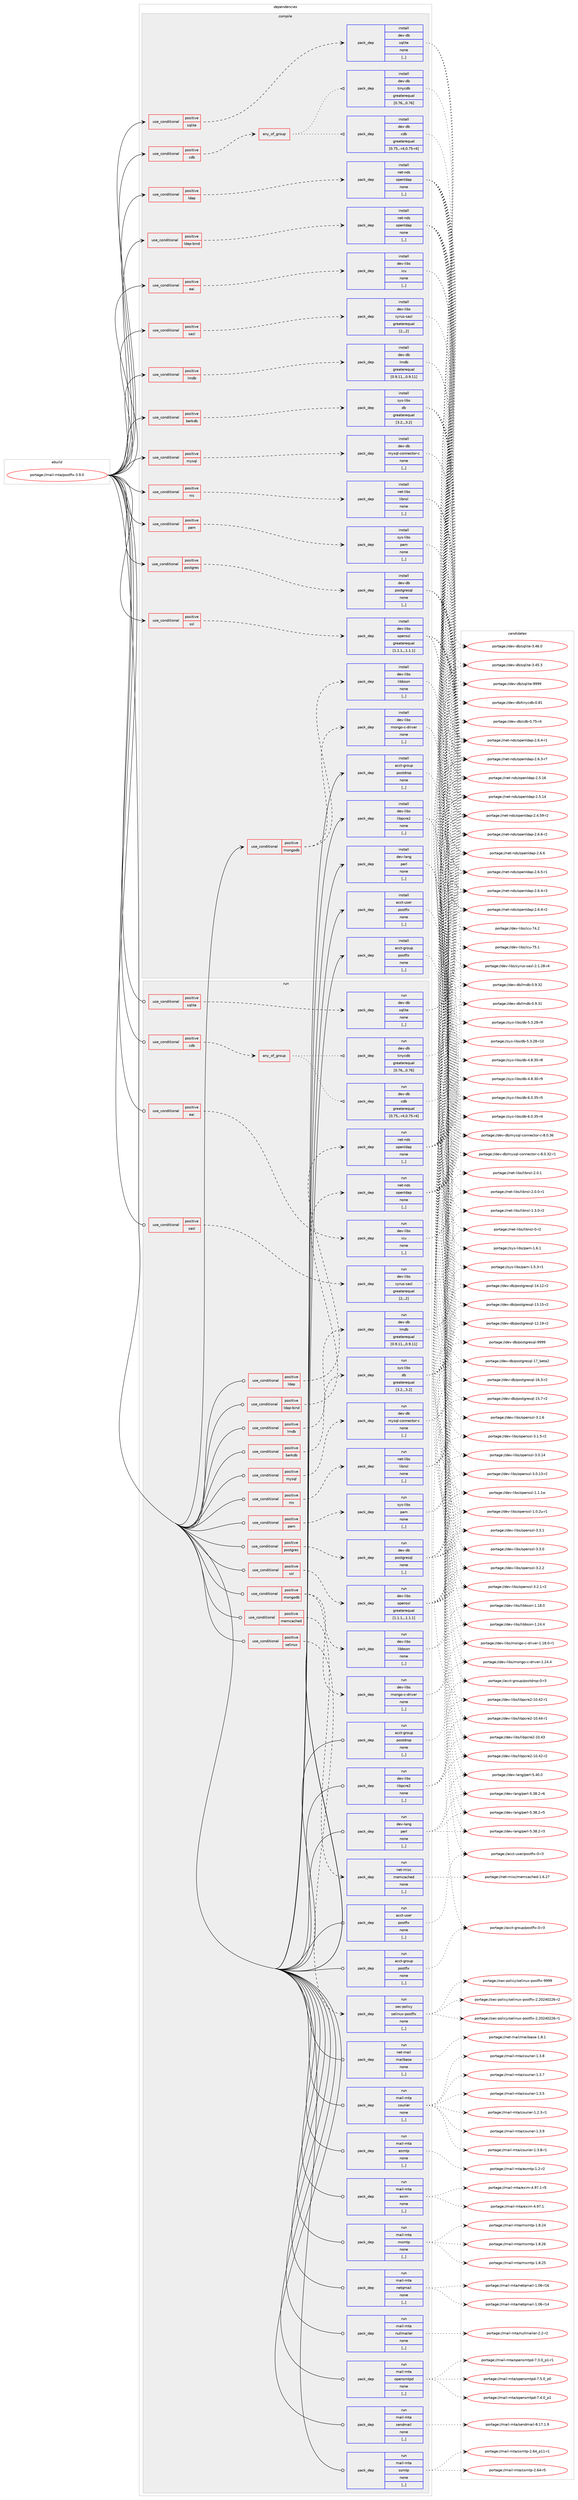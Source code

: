 digraph prolog {

# *************
# Graph options
# *************

newrank=true;
concentrate=true;
compound=true;
graph [rankdir=LR,fontname=Helvetica,fontsize=10,ranksep=1.5];#, ranksep=2.5, nodesep=0.2];
edge  [arrowhead=vee];
node  [fontname=Helvetica,fontsize=10];

# **********
# The ebuild
# **********

subgraph cluster_leftcol {
color=gray;
label=<<i>ebuild</i>>;
id [label="portage://mail-mta/postfix-3.9.0", color=red, width=4, href="../mail-mta/postfix-3.9.0.svg"];
}

# ****************
# The dependencies
# ****************

subgraph cluster_midcol {
color=gray;
label=<<i>dependencies</i>>;
subgraph cluster_compile {
fillcolor="#eeeeee";
style=filled;
label=<<i>compile</i>>;
subgraph cond70603 {
dependency280737 [label=<<TABLE BORDER="0" CELLBORDER="1" CELLSPACING="0" CELLPADDING="4"><TR><TD ROWSPAN="3" CELLPADDING="10">use_conditional</TD></TR><TR><TD>positive</TD></TR><TR><TD>berkdb</TD></TR></TABLE>>, shape=none, color=red];
subgraph pack207807 {
dependency280738 [label=<<TABLE BORDER="0" CELLBORDER="1" CELLSPACING="0" CELLPADDING="4" WIDTH="220"><TR><TD ROWSPAN="6" CELLPADDING="30">pack_dep</TD></TR><TR><TD WIDTH="110">install</TD></TR><TR><TD>sys-libs</TD></TR><TR><TD>db</TD></TR><TR><TD>greaterequal</TD></TR><TR><TD>[3.2,,,3.2]</TD></TR></TABLE>>, shape=none, color=blue];
}
dependency280737:e -> dependency280738:w [weight=20,style="dashed",arrowhead="vee"];
}
id:e -> dependency280737:w [weight=20,style="solid",arrowhead="vee"];
subgraph cond70604 {
dependency280739 [label=<<TABLE BORDER="0" CELLBORDER="1" CELLSPACING="0" CELLPADDING="4"><TR><TD ROWSPAN="3" CELLPADDING="10">use_conditional</TD></TR><TR><TD>positive</TD></TR><TR><TD>cdb</TD></TR></TABLE>>, shape=none, color=red];
subgraph any2166 {
dependency280740 [label=<<TABLE BORDER="0" CELLBORDER="1" CELLSPACING="0" CELLPADDING="4"><TR><TD CELLPADDING="10">any_of_group</TD></TR></TABLE>>, shape=none, color=red];subgraph pack207808 {
dependency280741 [label=<<TABLE BORDER="0" CELLBORDER="1" CELLSPACING="0" CELLPADDING="4" WIDTH="220"><TR><TD ROWSPAN="6" CELLPADDING="30">pack_dep</TD></TR><TR><TD WIDTH="110">install</TD></TR><TR><TD>dev-db</TD></TR><TR><TD>tinycdb</TD></TR><TR><TD>greaterequal</TD></TR><TR><TD>[0.76,,,0.76]</TD></TR></TABLE>>, shape=none, color=blue];
}
dependency280740:e -> dependency280741:w [weight=20,style="dotted",arrowhead="oinv"];
subgraph pack207809 {
dependency280742 [label=<<TABLE BORDER="0" CELLBORDER="1" CELLSPACING="0" CELLPADDING="4" WIDTH="220"><TR><TD ROWSPAN="6" CELLPADDING="30">pack_dep</TD></TR><TR><TD WIDTH="110">install</TD></TR><TR><TD>dev-db</TD></TR><TR><TD>cdb</TD></TR><TR><TD>greaterequal</TD></TR><TR><TD>[0.75,,-r4,0.75-r4]</TD></TR></TABLE>>, shape=none, color=blue];
}
dependency280740:e -> dependency280742:w [weight=20,style="dotted",arrowhead="oinv"];
}
dependency280739:e -> dependency280740:w [weight=20,style="dashed",arrowhead="vee"];
}
id:e -> dependency280739:w [weight=20,style="solid",arrowhead="vee"];
subgraph cond70605 {
dependency280743 [label=<<TABLE BORDER="0" CELLBORDER="1" CELLSPACING="0" CELLPADDING="4"><TR><TD ROWSPAN="3" CELLPADDING="10">use_conditional</TD></TR><TR><TD>positive</TD></TR><TR><TD>eai</TD></TR></TABLE>>, shape=none, color=red];
subgraph pack207810 {
dependency280744 [label=<<TABLE BORDER="0" CELLBORDER="1" CELLSPACING="0" CELLPADDING="4" WIDTH="220"><TR><TD ROWSPAN="6" CELLPADDING="30">pack_dep</TD></TR><TR><TD WIDTH="110">install</TD></TR><TR><TD>dev-libs</TD></TR><TR><TD>icu</TD></TR><TR><TD>none</TD></TR><TR><TD>[,,]</TD></TR></TABLE>>, shape=none, color=blue];
}
dependency280743:e -> dependency280744:w [weight=20,style="dashed",arrowhead="vee"];
}
id:e -> dependency280743:w [weight=20,style="solid",arrowhead="vee"];
subgraph cond70606 {
dependency280745 [label=<<TABLE BORDER="0" CELLBORDER="1" CELLSPACING="0" CELLPADDING="4"><TR><TD ROWSPAN="3" CELLPADDING="10">use_conditional</TD></TR><TR><TD>positive</TD></TR><TR><TD>ldap</TD></TR></TABLE>>, shape=none, color=red];
subgraph pack207811 {
dependency280746 [label=<<TABLE BORDER="0" CELLBORDER="1" CELLSPACING="0" CELLPADDING="4" WIDTH="220"><TR><TD ROWSPAN="6" CELLPADDING="30">pack_dep</TD></TR><TR><TD WIDTH="110">install</TD></TR><TR><TD>net-nds</TD></TR><TR><TD>openldap</TD></TR><TR><TD>none</TD></TR><TR><TD>[,,]</TD></TR></TABLE>>, shape=none, color=blue];
}
dependency280745:e -> dependency280746:w [weight=20,style="dashed",arrowhead="vee"];
}
id:e -> dependency280745:w [weight=20,style="solid",arrowhead="vee"];
subgraph cond70607 {
dependency280747 [label=<<TABLE BORDER="0" CELLBORDER="1" CELLSPACING="0" CELLPADDING="4"><TR><TD ROWSPAN="3" CELLPADDING="10">use_conditional</TD></TR><TR><TD>positive</TD></TR><TR><TD>ldap-bind</TD></TR></TABLE>>, shape=none, color=red];
subgraph pack207812 {
dependency280748 [label=<<TABLE BORDER="0" CELLBORDER="1" CELLSPACING="0" CELLPADDING="4" WIDTH="220"><TR><TD ROWSPAN="6" CELLPADDING="30">pack_dep</TD></TR><TR><TD WIDTH="110">install</TD></TR><TR><TD>net-nds</TD></TR><TR><TD>openldap</TD></TR><TR><TD>none</TD></TR><TR><TD>[,,]</TD></TR></TABLE>>, shape=none, color=blue];
}
dependency280747:e -> dependency280748:w [weight=20,style="dashed",arrowhead="vee"];
}
id:e -> dependency280747:w [weight=20,style="solid",arrowhead="vee"];
subgraph cond70608 {
dependency280749 [label=<<TABLE BORDER="0" CELLBORDER="1" CELLSPACING="0" CELLPADDING="4"><TR><TD ROWSPAN="3" CELLPADDING="10">use_conditional</TD></TR><TR><TD>positive</TD></TR><TR><TD>lmdb</TD></TR></TABLE>>, shape=none, color=red];
subgraph pack207813 {
dependency280750 [label=<<TABLE BORDER="0" CELLBORDER="1" CELLSPACING="0" CELLPADDING="4" WIDTH="220"><TR><TD ROWSPAN="6" CELLPADDING="30">pack_dep</TD></TR><TR><TD WIDTH="110">install</TD></TR><TR><TD>dev-db</TD></TR><TR><TD>lmdb</TD></TR><TR><TD>greaterequal</TD></TR><TR><TD>[0.9.11,,,0.9.11]</TD></TR></TABLE>>, shape=none, color=blue];
}
dependency280749:e -> dependency280750:w [weight=20,style="dashed",arrowhead="vee"];
}
id:e -> dependency280749:w [weight=20,style="solid",arrowhead="vee"];
subgraph cond70609 {
dependency280751 [label=<<TABLE BORDER="0" CELLBORDER="1" CELLSPACING="0" CELLPADDING="4"><TR><TD ROWSPAN="3" CELLPADDING="10">use_conditional</TD></TR><TR><TD>positive</TD></TR><TR><TD>mongodb</TD></TR></TABLE>>, shape=none, color=red];
subgraph pack207814 {
dependency280752 [label=<<TABLE BORDER="0" CELLBORDER="1" CELLSPACING="0" CELLPADDING="4" WIDTH="220"><TR><TD ROWSPAN="6" CELLPADDING="30">pack_dep</TD></TR><TR><TD WIDTH="110">install</TD></TR><TR><TD>dev-libs</TD></TR><TR><TD>mongo-c-driver</TD></TR><TR><TD>none</TD></TR><TR><TD>[,,]</TD></TR></TABLE>>, shape=none, color=blue];
}
dependency280751:e -> dependency280752:w [weight=20,style="dashed",arrowhead="vee"];
subgraph pack207815 {
dependency280753 [label=<<TABLE BORDER="0" CELLBORDER="1" CELLSPACING="0" CELLPADDING="4" WIDTH="220"><TR><TD ROWSPAN="6" CELLPADDING="30">pack_dep</TD></TR><TR><TD WIDTH="110">install</TD></TR><TR><TD>dev-libs</TD></TR><TR><TD>libbson</TD></TR><TR><TD>none</TD></TR><TR><TD>[,,]</TD></TR></TABLE>>, shape=none, color=blue];
}
dependency280751:e -> dependency280753:w [weight=20,style="dashed",arrowhead="vee"];
}
id:e -> dependency280751:w [weight=20,style="solid",arrowhead="vee"];
subgraph cond70610 {
dependency280754 [label=<<TABLE BORDER="0" CELLBORDER="1" CELLSPACING="0" CELLPADDING="4"><TR><TD ROWSPAN="3" CELLPADDING="10">use_conditional</TD></TR><TR><TD>positive</TD></TR><TR><TD>mysql</TD></TR></TABLE>>, shape=none, color=red];
subgraph pack207816 {
dependency280755 [label=<<TABLE BORDER="0" CELLBORDER="1" CELLSPACING="0" CELLPADDING="4" WIDTH="220"><TR><TD ROWSPAN="6" CELLPADDING="30">pack_dep</TD></TR><TR><TD WIDTH="110">install</TD></TR><TR><TD>dev-db</TD></TR><TR><TD>mysql-connector-c</TD></TR><TR><TD>none</TD></TR><TR><TD>[,,]</TD></TR></TABLE>>, shape=none, color=blue];
}
dependency280754:e -> dependency280755:w [weight=20,style="dashed",arrowhead="vee"];
}
id:e -> dependency280754:w [weight=20,style="solid",arrowhead="vee"];
subgraph cond70611 {
dependency280756 [label=<<TABLE BORDER="0" CELLBORDER="1" CELLSPACING="0" CELLPADDING="4"><TR><TD ROWSPAN="3" CELLPADDING="10">use_conditional</TD></TR><TR><TD>positive</TD></TR><TR><TD>nis</TD></TR></TABLE>>, shape=none, color=red];
subgraph pack207817 {
dependency280757 [label=<<TABLE BORDER="0" CELLBORDER="1" CELLSPACING="0" CELLPADDING="4" WIDTH="220"><TR><TD ROWSPAN="6" CELLPADDING="30">pack_dep</TD></TR><TR><TD WIDTH="110">install</TD></TR><TR><TD>net-libs</TD></TR><TR><TD>libnsl</TD></TR><TR><TD>none</TD></TR><TR><TD>[,,]</TD></TR></TABLE>>, shape=none, color=blue];
}
dependency280756:e -> dependency280757:w [weight=20,style="dashed",arrowhead="vee"];
}
id:e -> dependency280756:w [weight=20,style="solid",arrowhead="vee"];
subgraph cond70612 {
dependency280758 [label=<<TABLE BORDER="0" CELLBORDER="1" CELLSPACING="0" CELLPADDING="4"><TR><TD ROWSPAN="3" CELLPADDING="10">use_conditional</TD></TR><TR><TD>positive</TD></TR><TR><TD>pam</TD></TR></TABLE>>, shape=none, color=red];
subgraph pack207818 {
dependency280759 [label=<<TABLE BORDER="0" CELLBORDER="1" CELLSPACING="0" CELLPADDING="4" WIDTH="220"><TR><TD ROWSPAN="6" CELLPADDING="30">pack_dep</TD></TR><TR><TD WIDTH="110">install</TD></TR><TR><TD>sys-libs</TD></TR><TR><TD>pam</TD></TR><TR><TD>none</TD></TR><TR><TD>[,,]</TD></TR></TABLE>>, shape=none, color=blue];
}
dependency280758:e -> dependency280759:w [weight=20,style="dashed",arrowhead="vee"];
}
id:e -> dependency280758:w [weight=20,style="solid",arrowhead="vee"];
subgraph cond70613 {
dependency280760 [label=<<TABLE BORDER="0" CELLBORDER="1" CELLSPACING="0" CELLPADDING="4"><TR><TD ROWSPAN="3" CELLPADDING="10">use_conditional</TD></TR><TR><TD>positive</TD></TR><TR><TD>postgres</TD></TR></TABLE>>, shape=none, color=red];
subgraph pack207819 {
dependency280761 [label=<<TABLE BORDER="0" CELLBORDER="1" CELLSPACING="0" CELLPADDING="4" WIDTH="220"><TR><TD ROWSPAN="6" CELLPADDING="30">pack_dep</TD></TR><TR><TD WIDTH="110">install</TD></TR><TR><TD>dev-db</TD></TR><TR><TD>postgresql</TD></TR><TR><TD>none</TD></TR><TR><TD>[,,]</TD></TR></TABLE>>, shape=none, color=blue];
}
dependency280760:e -> dependency280761:w [weight=20,style="dashed",arrowhead="vee"];
}
id:e -> dependency280760:w [weight=20,style="solid",arrowhead="vee"];
subgraph cond70614 {
dependency280762 [label=<<TABLE BORDER="0" CELLBORDER="1" CELLSPACING="0" CELLPADDING="4"><TR><TD ROWSPAN="3" CELLPADDING="10">use_conditional</TD></TR><TR><TD>positive</TD></TR><TR><TD>sasl</TD></TR></TABLE>>, shape=none, color=red];
subgraph pack207820 {
dependency280763 [label=<<TABLE BORDER="0" CELLBORDER="1" CELLSPACING="0" CELLPADDING="4" WIDTH="220"><TR><TD ROWSPAN="6" CELLPADDING="30">pack_dep</TD></TR><TR><TD WIDTH="110">install</TD></TR><TR><TD>dev-libs</TD></TR><TR><TD>cyrus-sasl</TD></TR><TR><TD>greaterequal</TD></TR><TR><TD>[2,,,2]</TD></TR></TABLE>>, shape=none, color=blue];
}
dependency280762:e -> dependency280763:w [weight=20,style="dashed",arrowhead="vee"];
}
id:e -> dependency280762:w [weight=20,style="solid",arrowhead="vee"];
subgraph cond70615 {
dependency280764 [label=<<TABLE BORDER="0" CELLBORDER="1" CELLSPACING="0" CELLPADDING="4"><TR><TD ROWSPAN="3" CELLPADDING="10">use_conditional</TD></TR><TR><TD>positive</TD></TR><TR><TD>sqlite</TD></TR></TABLE>>, shape=none, color=red];
subgraph pack207821 {
dependency280765 [label=<<TABLE BORDER="0" CELLBORDER="1" CELLSPACING="0" CELLPADDING="4" WIDTH="220"><TR><TD ROWSPAN="6" CELLPADDING="30">pack_dep</TD></TR><TR><TD WIDTH="110">install</TD></TR><TR><TD>dev-db</TD></TR><TR><TD>sqlite</TD></TR><TR><TD>none</TD></TR><TR><TD>[,,]</TD></TR></TABLE>>, shape=none, color=blue];
}
dependency280764:e -> dependency280765:w [weight=20,style="dashed",arrowhead="vee"];
}
id:e -> dependency280764:w [weight=20,style="solid",arrowhead="vee"];
subgraph cond70616 {
dependency280766 [label=<<TABLE BORDER="0" CELLBORDER="1" CELLSPACING="0" CELLPADDING="4"><TR><TD ROWSPAN="3" CELLPADDING="10">use_conditional</TD></TR><TR><TD>positive</TD></TR><TR><TD>ssl</TD></TR></TABLE>>, shape=none, color=red];
subgraph pack207822 {
dependency280767 [label=<<TABLE BORDER="0" CELLBORDER="1" CELLSPACING="0" CELLPADDING="4" WIDTH="220"><TR><TD ROWSPAN="6" CELLPADDING="30">pack_dep</TD></TR><TR><TD WIDTH="110">install</TD></TR><TR><TD>dev-libs</TD></TR><TR><TD>openssl</TD></TR><TR><TD>greaterequal</TD></TR><TR><TD>[1.1.1,,,1.1.1]</TD></TR></TABLE>>, shape=none, color=blue];
}
dependency280766:e -> dependency280767:w [weight=20,style="dashed",arrowhead="vee"];
}
id:e -> dependency280766:w [weight=20,style="solid",arrowhead="vee"];
subgraph pack207823 {
dependency280768 [label=<<TABLE BORDER="0" CELLBORDER="1" CELLSPACING="0" CELLPADDING="4" WIDTH="220"><TR><TD ROWSPAN="6" CELLPADDING="30">pack_dep</TD></TR><TR><TD WIDTH="110">install</TD></TR><TR><TD>acct-group</TD></TR><TR><TD>postdrop</TD></TR><TR><TD>none</TD></TR><TR><TD>[,,]</TD></TR></TABLE>>, shape=none, color=blue];
}
id:e -> dependency280768:w [weight=20,style="solid",arrowhead="vee"];
subgraph pack207824 {
dependency280769 [label=<<TABLE BORDER="0" CELLBORDER="1" CELLSPACING="0" CELLPADDING="4" WIDTH="220"><TR><TD ROWSPAN="6" CELLPADDING="30">pack_dep</TD></TR><TR><TD WIDTH="110">install</TD></TR><TR><TD>acct-group</TD></TR><TR><TD>postfix</TD></TR><TR><TD>none</TD></TR><TR><TD>[,,]</TD></TR></TABLE>>, shape=none, color=blue];
}
id:e -> dependency280769:w [weight=20,style="solid",arrowhead="vee"];
subgraph pack207825 {
dependency280770 [label=<<TABLE BORDER="0" CELLBORDER="1" CELLSPACING="0" CELLPADDING="4" WIDTH="220"><TR><TD ROWSPAN="6" CELLPADDING="30">pack_dep</TD></TR><TR><TD WIDTH="110">install</TD></TR><TR><TD>acct-user</TD></TR><TR><TD>postfix</TD></TR><TR><TD>none</TD></TR><TR><TD>[,,]</TD></TR></TABLE>>, shape=none, color=blue];
}
id:e -> dependency280770:w [weight=20,style="solid",arrowhead="vee"];
subgraph pack207826 {
dependency280771 [label=<<TABLE BORDER="0" CELLBORDER="1" CELLSPACING="0" CELLPADDING="4" WIDTH="220"><TR><TD ROWSPAN="6" CELLPADDING="30">pack_dep</TD></TR><TR><TD WIDTH="110">install</TD></TR><TR><TD>dev-lang</TD></TR><TR><TD>perl</TD></TR><TR><TD>none</TD></TR><TR><TD>[,,]</TD></TR></TABLE>>, shape=none, color=blue];
}
id:e -> dependency280771:w [weight=20,style="solid",arrowhead="vee"];
subgraph pack207827 {
dependency280772 [label=<<TABLE BORDER="0" CELLBORDER="1" CELLSPACING="0" CELLPADDING="4" WIDTH="220"><TR><TD ROWSPAN="6" CELLPADDING="30">pack_dep</TD></TR><TR><TD WIDTH="110">install</TD></TR><TR><TD>dev-libs</TD></TR><TR><TD>libpcre2</TD></TR><TR><TD>none</TD></TR><TR><TD>[,,]</TD></TR></TABLE>>, shape=none, color=blue];
}
id:e -> dependency280772:w [weight=20,style="solid",arrowhead="vee"];
}
subgraph cluster_compileandrun {
fillcolor="#eeeeee";
style=filled;
label=<<i>compile and run</i>>;
}
subgraph cluster_run {
fillcolor="#eeeeee";
style=filled;
label=<<i>run</i>>;
subgraph cond70617 {
dependency280773 [label=<<TABLE BORDER="0" CELLBORDER="1" CELLSPACING="0" CELLPADDING="4"><TR><TD ROWSPAN="3" CELLPADDING="10">use_conditional</TD></TR><TR><TD>positive</TD></TR><TR><TD>berkdb</TD></TR></TABLE>>, shape=none, color=red];
subgraph pack207828 {
dependency280774 [label=<<TABLE BORDER="0" CELLBORDER="1" CELLSPACING="0" CELLPADDING="4" WIDTH="220"><TR><TD ROWSPAN="6" CELLPADDING="30">pack_dep</TD></TR><TR><TD WIDTH="110">run</TD></TR><TR><TD>sys-libs</TD></TR><TR><TD>db</TD></TR><TR><TD>greaterequal</TD></TR><TR><TD>[3.2,,,3.2]</TD></TR></TABLE>>, shape=none, color=blue];
}
dependency280773:e -> dependency280774:w [weight=20,style="dashed",arrowhead="vee"];
}
id:e -> dependency280773:w [weight=20,style="solid",arrowhead="odot"];
subgraph cond70618 {
dependency280775 [label=<<TABLE BORDER="0" CELLBORDER="1" CELLSPACING="0" CELLPADDING="4"><TR><TD ROWSPAN="3" CELLPADDING="10">use_conditional</TD></TR><TR><TD>positive</TD></TR><TR><TD>cdb</TD></TR></TABLE>>, shape=none, color=red];
subgraph any2167 {
dependency280776 [label=<<TABLE BORDER="0" CELLBORDER="1" CELLSPACING="0" CELLPADDING="4"><TR><TD CELLPADDING="10">any_of_group</TD></TR></TABLE>>, shape=none, color=red];subgraph pack207829 {
dependency280777 [label=<<TABLE BORDER="0" CELLBORDER="1" CELLSPACING="0" CELLPADDING="4" WIDTH="220"><TR><TD ROWSPAN="6" CELLPADDING="30">pack_dep</TD></TR><TR><TD WIDTH="110">run</TD></TR><TR><TD>dev-db</TD></TR><TR><TD>tinycdb</TD></TR><TR><TD>greaterequal</TD></TR><TR><TD>[0.76,,,0.76]</TD></TR></TABLE>>, shape=none, color=blue];
}
dependency280776:e -> dependency280777:w [weight=20,style="dotted",arrowhead="oinv"];
subgraph pack207830 {
dependency280778 [label=<<TABLE BORDER="0" CELLBORDER="1" CELLSPACING="0" CELLPADDING="4" WIDTH="220"><TR><TD ROWSPAN="6" CELLPADDING="30">pack_dep</TD></TR><TR><TD WIDTH="110">run</TD></TR><TR><TD>dev-db</TD></TR><TR><TD>cdb</TD></TR><TR><TD>greaterequal</TD></TR><TR><TD>[0.75,,-r4,0.75-r4]</TD></TR></TABLE>>, shape=none, color=blue];
}
dependency280776:e -> dependency280778:w [weight=20,style="dotted",arrowhead="oinv"];
}
dependency280775:e -> dependency280776:w [weight=20,style="dashed",arrowhead="vee"];
}
id:e -> dependency280775:w [weight=20,style="solid",arrowhead="odot"];
subgraph cond70619 {
dependency280779 [label=<<TABLE BORDER="0" CELLBORDER="1" CELLSPACING="0" CELLPADDING="4"><TR><TD ROWSPAN="3" CELLPADDING="10">use_conditional</TD></TR><TR><TD>positive</TD></TR><TR><TD>eai</TD></TR></TABLE>>, shape=none, color=red];
subgraph pack207831 {
dependency280780 [label=<<TABLE BORDER="0" CELLBORDER="1" CELLSPACING="0" CELLPADDING="4" WIDTH="220"><TR><TD ROWSPAN="6" CELLPADDING="30">pack_dep</TD></TR><TR><TD WIDTH="110">run</TD></TR><TR><TD>dev-libs</TD></TR><TR><TD>icu</TD></TR><TR><TD>none</TD></TR><TR><TD>[,,]</TD></TR></TABLE>>, shape=none, color=blue];
}
dependency280779:e -> dependency280780:w [weight=20,style="dashed",arrowhead="vee"];
}
id:e -> dependency280779:w [weight=20,style="solid",arrowhead="odot"];
subgraph cond70620 {
dependency280781 [label=<<TABLE BORDER="0" CELLBORDER="1" CELLSPACING="0" CELLPADDING="4"><TR><TD ROWSPAN="3" CELLPADDING="10">use_conditional</TD></TR><TR><TD>positive</TD></TR><TR><TD>ldap</TD></TR></TABLE>>, shape=none, color=red];
subgraph pack207832 {
dependency280782 [label=<<TABLE BORDER="0" CELLBORDER="1" CELLSPACING="0" CELLPADDING="4" WIDTH="220"><TR><TD ROWSPAN="6" CELLPADDING="30">pack_dep</TD></TR><TR><TD WIDTH="110">run</TD></TR><TR><TD>net-nds</TD></TR><TR><TD>openldap</TD></TR><TR><TD>none</TD></TR><TR><TD>[,,]</TD></TR></TABLE>>, shape=none, color=blue];
}
dependency280781:e -> dependency280782:w [weight=20,style="dashed",arrowhead="vee"];
}
id:e -> dependency280781:w [weight=20,style="solid",arrowhead="odot"];
subgraph cond70621 {
dependency280783 [label=<<TABLE BORDER="0" CELLBORDER="1" CELLSPACING="0" CELLPADDING="4"><TR><TD ROWSPAN="3" CELLPADDING="10">use_conditional</TD></TR><TR><TD>positive</TD></TR><TR><TD>ldap-bind</TD></TR></TABLE>>, shape=none, color=red];
subgraph pack207833 {
dependency280784 [label=<<TABLE BORDER="0" CELLBORDER="1" CELLSPACING="0" CELLPADDING="4" WIDTH="220"><TR><TD ROWSPAN="6" CELLPADDING="30">pack_dep</TD></TR><TR><TD WIDTH="110">run</TD></TR><TR><TD>net-nds</TD></TR><TR><TD>openldap</TD></TR><TR><TD>none</TD></TR><TR><TD>[,,]</TD></TR></TABLE>>, shape=none, color=blue];
}
dependency280783:e -> dependency280784:w [weight=20,style="dashed",arrowhead="vee"];
}
id:e -> dependency280783:w [weight=20,style="solid",arrowhead="odot"];
subgraph cond70622 {
dependency280785 [label=<<TABLE BORDER="0" CELLBORDER="1" CELLSPACING="0" CELLPADDING="4"><TR><TD ROWSPAN="3" CELLPADDING="10">use_conditional</TD></TR><TR><TD>positive</TD></TR><TR><TD>lmdb</TD></TR></TABLE>>, shape=none, color=red];
subgraph pack207834 {
dependency280786 [label=<<TABLE BORDER="0" CELLBORDER="1" CELLSPACING="0" CELLPADDING="4" WIDTH="220"><TR><TD ROWSPAN="6" CELLPADDING="30">pack_dep</TD></TR><TR><TD WIDTH="110">run</TD></TR><TR><TD>dev-db</TD></TR><TR><TD>lmdb</TD></TR><TR><TD>greaterequal</TD></TR><TR><TD>[0.9.11,,,0.9.11]</TD></TR></TABLE>>, shape=none, color=blue];
}
dependency280785:e -> dependency280786:w [weight=20,style="dashed",arrowhead="vee"];
}
id:e -> dependency280785:w [weight=20,style="solid",arrowhead="odot"];
subgraph cond70623 {
dependency280787 [label=<<TABLE BORDER="0" CELLBORDER="1" CELLSPACING="0" CELLPADDING="4"><TR><TD ROWSPAN="3" CELLPADDING="10">use_conditional</TD></TR><TR><TD>positive</TD></TR><TR><TD>memcached</TD></TR></TABLE>>, shape=none, color=red];
subgraph pack207835 {
dependency280788 [label=<<TABLE BORDER="0" CELLBORDER="1" CELLSPACING="0" CELLPADDING="4" WIDTH="220"><TR><TD ROWSPAN="6" CELLPADDING="30">pack_dep</TD></TR><TR><TD WIDTH="110">run</TD></TR><TR><TD>net-misc</TD></TR><TR><TD>memcached</TD></TR><TR><TD>none</TD></TR><TR><TD>[,,]</TD></TR></TABLE>>, shape=none, color=blue];
}
dependency280787:e -> dependency280788:w [weight=20,style="dashed",arrowhead="vee"];
}
id:e -> dependency280787:w [weight=20,style="solid",arrowhead="odot"];
subgraph cond70624 {
dependency280789 [label=<<TABLE BORDER="0" CELLBORDER="1" CELLSPACING="0" CELLPADDING="4"><TR><TD ROWSPAN="3" CELLPADDING="10">use_conditional</TD></TR><TR><TD>positive</TD></TR><TR><TD>mongodb</TD></TR></TABLE>>, shape=none, color=red];
subgraph pack207836 {
dependency280790 [label=<<TABLE BORDER="0" CELLBORDER="1" CELLSPACING="0" CELLPADDING="4" WIDTH="220"><TR><TD ROWSPAN="6" CELLPADDING="30">pack_dep</TD></TR><TR><TD WIDTH="110">run</TD></TR><TR><TD>dev-libs</TD></TR><TR><TD>mongo-c-driver</TD></TR><TR><TD>none</TD></TR><TR><TD>[,,]</TD></TR></TABLE>>, shape=none, color=blue];
}
dependency280789:e -> dependency280790:w [weight=20,style="dashed",arrowhead="vee"];
subgraph pack207837 {
dependency280791 [label=<<TABLE BORDER="0" CELLBORDER="1" CELLSPACING="0" CELLPADDING="4" WIDTH="220"><TR><TD ROWSPAN="6" CELLPADDING="30">pack_dep</TD></TR><TR><TD WIDTH="110">run</TD></TR><TR><TD>dev-libs</TD></TR><TR><TD>libbson</TD></TR><TR><TD>none</TD></TR><TR><TD>[,,]</TD></TR></TABLE>>, shape=none, color=blue];
}
dependency280789:e -> dependency280791:w [weight=20,style="dashed",arrowhead="vee"];
}
id:e -> dependency280789:w [weight=20,style="solid",arrowhead="odot"];
subgraph cond70625 {
dependency280792 [label=<<TABLE BORDER="0" CELLBORDER="1" CELLSPACING="0" CELLPADDING="4"><TR><TD ROWSPAN="3" CELLPADDING="10">use_conditional</TD></TR><TR><TD>positive</TD></TR><TR><TD>mysql</TD></TR></TABLE>>, shape=none, color=red];
subgraph pack207838 {
dependency280793 [label=<<TABLE BORDER="0" CELLBORDER="1" CELLSPACING="0" CELLPADDING="4" WIDTH="220"><TR><TD ROWSPAN="6" CELLPADDING="30">pack_dep</TD></TR><TR><TD WIDTH="110">run</TD></TR><TR><TD>dev-db</TD></TR><TR><TD>mysql-connector-c</TD></TR><TR><TD>none</TD></TR><TR><TD>[,,]</TD></TR></TABLE>>, shape=none, color=blue];
}
dependency280792:e -> dependency280793:w [weight=20,style="dashed",arrowhead="vee"];
}
id:e -> dependency280792:w [weight=20,style="solid",arrowhead="odot"];
subgraph cond70626 {
dependency280794 [label=<<TABLE BORDER="0" CELLBORDER="1" CELLSPACING="0" CELLPADDING="4"><TR><TD ROWSPAN="3" CELLPADDING="10">use_conditional</TD></TR><TR><TD>positive</TD></TR><TR><TD>nis</TD></TR></TABLE>>, shape=none, color=red];
subgraph pack207839 {
dependency280795 [label=<<TABLE BORDER="0" CELLBORDER="1" CELLSPACING="0" CELLPADDING="4" WIDTH="220"><TR><TD ROWSPAN="6" CELLPADDING="30">pack_dep</TD></TR><TR><TD WIDTH="110">run</TD></TR><TR><TD>net-libs</TD></TR><TR><TD>libnsl</TD></TR><TR><TD>none</TD></TR><TR><TD>[,,]</TD></TR></TABLE>>, shape=none, color=blue];
}
dependency280794:e -> dependency280795:w [weight=20,style="dashed",arrowhead="vee"];
}
id:e -> dependency280794:w [weight=20,style="solid",arrowhead="odot"];
subgraph cond70627 {
dependency280796 [label=<<TABLE BORDER="0" CELLBORDER="1" CELLSPACING="0" CELLPADDING="4"><TR><TD ROWSPAN="3" CELLPADDING="10">use_conditional</TD></TR><TR><TD>positive</TD></TR><TR><TD>pam</TD></TR></TABLE>>, shape=none, color=red];
subgraph pack207840 {
dependency280797 [label=<<TABLE BORDER="0" CELLBORDER="1" CELLSPACING="0" CELLPADDING="4" WIDTH="220"><TR><TD ROWSPAN="6" CELLPADDING="30">pack_dep</TD></TR><TR><TD WIDTH="110">run</TD></TR><TR><TD>sys-libs</TD></TR><TR><TD>pam</TD></TR><TR><TD>none</TD></TR><TR><TD>[,,]</TD></TR></TABLE>>, shape=none, color=blue];
}
dependency280796:e -> dependency280797:w [weight=20,style="dashed",arrowhead="vee"];
}
id:e -> dependency280796:w [weight=20,style="solid",arrowhead="odot"];
subgraph cond70628 {
dependency280798 [label=<<TABLE BORDER="0" CELLBORDER="1" CELLSPACING="0" CELLPADDING="4"><TR><TD ROWSPAN="3" CELLPADDING="10">use_conditional</TD></TR><TR><TD>positive</TD></TR><TR><TD>postgres</TD></TR></TABLE>>, shape=none, color=red];
subgraph pack207841 {
dependency280799 [label=<<TABLE BORDER="0" CELLBORDER="1" CELLSPACING="0" CELLPADDING="4" WIDTH="220"><TR><TD ROWSPAN="6" CELLPADDING="30">pack_dep</TD></TR><TR><TD WIDTH="110">run</TD></TR><TR><TD>dev-db</TD></TR><TR><TD>postgresql</TD></TR><TR><TD>none</TD></TR><TR><TD>[,,]</TD></TR></TABLE>>, shape=none, color=blue];
}
dependency280798:e -> dependency280799:w [weight=20,style="dashed",arrowhead="vee"];
}
id:e -> dependency280798:w [weight=20,style="solid",arrowhead="odot"];
subgraph cond70629 {
dependency280800 [label=<<TABLE BORDER="0" CELLBORDER="1" CELLSPACING="0" CELLPADDING="4"><TR><TD ROWSPAN="3" CELLPADDING="10">use_conditional</TD></TR><TR><TD>positive</TD></TR><TR><TD>sasl</TD></TR></TABLE>>, shape=none, color=red];
subgraph pack207842 {
dependency280801 [label=<<TABLE BORDER="0" CELLBORDER="1" CELLSPACING="0" CELLPADDING="4" WIDTH="220"><TR><TD ROWSPAN="6" CELLPADDING="30">pack_dep</TD></TR><TR><TD WIDTH="110">run</TD></TR><TR><TD>dev-libs</TD></TR><TR><TD>cyrus-sasl</TD></TR><TR><TD>greaterequal</TD></TR><TR><TD>[2,,,2]</TD></TR></TABLE>>, shape=none, color=blue];
}
dependency280800:e -> dependency280801:w [weight=20,style="dashed",arrowhead="vee"];
}
id:e -> dependency280800:w [weight=20,style="solid",arrowhead="odot"];
subgraph cond70630 {
dependency280802 [label=<<TABLE BORDER="0" CELLBORDER="1" CELLSPACING="0" CELLPADDING="4"><TR><TD ROWSPAN="3" CELLPADDING="10">use_conditional</TD></TR><TR><TD>positive</TD></TR><TR><TD>selinux</TD></TR></TABLE>>, shape=none, color=red];
subgraph pack207843 {
dependency280803 [label=<<TABLE BORDER="0" CELLBORDER="1" CELLSPACING="0" CELLPADDING="4" WIDTH="220"><TR><TD ROWSPAN="6" CELLPADDING="30">pack_dep</TD></TR><TR><TD WIDTH="110">run</TD></TR><TR><TD>sec-policy</TD></TR><TR><TD>selinux-postfix</TD></TR><TR><TD>none</TD></TR><TR><TD>[,,]</TD></TR></TABLE>>, shape=none, color=blue];
}
dependency280802:e -> dependency280803:w [weight=20,style="dashed",arrowhead="vee"];
}
id:e -> dependency280802:w [weight=20,style="solid",arrowhead="odot"];
subgraph cond70631 {
dependency280804 [label=<<TABLE BORDER="0" CELLBORDER="1" CELLSPACING="0" CELLPADDING="4"><TR><TD ROWSPAN="3" CELLPADDING="10">use_conditional</TD></TR><TR><TD>positive</TD></TR><TR><TD>sqlite</TD></TR></TABLE>>, shape=none, color=red];
subgraph pack207844 {
dependency280805 [label=<<TABLE BORDER="0" CELLBORDER="1" CELLSPACING="0" CELLPADDING="4" WIDTH="220"><TR><TD ROWSPAN="6" CELLPADDING="30">pack_dep</TD></TR><TR><TD WIDTH="110">run</TD></TR><TR><TD>dev-db</TD></TR><TR><TD>sqlite</TD></TR><TR><TD>none</TD></TR><TR><TD>[,,]</TD></TR></TABLE>>, shape=none, color=blue];
}
dependency280804:e -> dependency280805:w [weight=20,style="dashed",arrowhead="vee"];
}
id:e -> dependency280804:w [weight=20,style="solid",arrowhead="odot"];
subgraph cond70632 {
dependency280806 [label=<<TABLE BORDER="0" CELLBORDER="1" CELLSPACING="0" CELLPADDING="4"><TR><TD ROWSPAN="3" CELLPADDING="10">use_conditional</TD></TR><TR><TD>positive</TD></TR><TR><TD>ssl</TD></TR></TABLE>>, shape=none, color=red];
subgraph pack207845 {
dependency280807 [label=<<TABLE BORDER="0" CELLBORDER="1" CELLSPACING="0" CELLPADDING="4" WIDTH="220"><TR><TD ROWSPAN="6" CELLPADDING="30">pack_dep</TD></TR><TR><TD WIDTH="110">run</TD></TR><TR><TD>dev-libs</TD></TR><TR><TD>openssl</TD></TR><TR><TD>greaterequal</TD></TR><TR><TD>[1.1.1,,,1.1.1]</TD></TR></TABLE>>, shape=none, color=blue];
}
dependency280806:e -> dependency280807:w [weight=20,style="dashed",arrowhead="vee"];
}
id:e -> dependency280806:w [weight=20,style="solid",arrowhead="odot"];
subgraph pack207846 {
dependency280808 [label=<<TABLE BORDER="0" CELLBORDER="1" CELLSPACING="0" CELLPADDING="4" WIDTH="220"><TR><TD ROWSPAN="6" CELLPADDING="30">pack_dep</TD></TR><TR><TD WIDTH="110">run</TD></TR><TR><TD>acct-group</TD></TR><TR><TD>postdrop</TD></TR><TR><TD>none</TD></TR><TR><TD>[,,]</TD></TR></TABLE>>, shape=none, color=blue];
}
id:e -> dependency280808:w [weight=20,style="solid",arrowhead="odot"];
subgraph pack207847 {
dependency280809 [label=<<TABLE BORDER="0" CELLBORDER="1" CELLSPACING="0" CELLPADDING="4" WIDTH="220"><TR><TD ROWSPAN="6" CELLPADDING="30">pack_dep</TD></TR><TR><TD WIDTH="110">run</TD></TR><TR><TD>acct-group</TD></TR><TR><TD>postfix</TD></TR><TR><TD>none</TD></TR><TR><TD>[,,]</TD></TR></TABLE>>, shape=none, color=blue];
}
id:e -> dependency280809:w [weight=20,style="solid",arrowhead="odot"];
subgraph pack207848 {
dependency280810 [label=<<TABLE BORDER="0" CELLBORDER="1" CELLSPACING="0" CELLPADDING="4" WIDTH="220"><TR><TD ROWSPAN="6" CELLPADDING="30">pack_dep</TD></TR><TR><TD WIDTH="110">run</TD></TR><TR><TD>acct-user</TD></TR><TR><TD>postfix</TD></TR><TR><TD>none</TD></TR><TR><TD>[,,]</TD></TR></TABLE>>, shape=none, color=blue];
}
id:e -> dependency280810:w [weight=20,style="solid",arrowhead="odot"];
subgraph pack207849 {
dependency280811 [label=<<TABLE BORDER="0" CELLBORDER="1" CELLSPACING="0" CELLPADDING="4" WIDTH="220"><TR><TD ROWSPAN="6" CELLPADDING="30">pack_dep</TD></TR><TR><TD WIDTH="110">run</TD></TR><TR><TD>dev-lang</TD></TR><TR><TD>perl</TD></TR><TR><TD>none</TD></TR><TR><TD>[,,]</TD></TR></TABLE>>, shape=none, color=blue];
}
id:e -> dependency280811:w [weight=20,style="solid",arrowhead="odot"];
subgraph pack207850 {
dependency280812 [label=<<TABLE BORDER="0" CELLBORDER="1" CELLSPACING="0" CELLPADDING="4" WIDTH="220"><TR><TD ROWSPAN="6" CELLPADDING="30">pack_dep</TD></TR><TR><TD WIDTH="110">run</TD></TR><TR><TD>dev-libs</TD></TR><TR><TD>libpcre2</TD></TR><TR><TD>none</TD></TR><TR><TD>[,,]</TD></TR></TABLE>>, shape=none, color=blue];
}
id:e -> dependency280812:w [weight=20,style="solid",arrowhead="odot"];
subgraph pack207851 {
dependency280813 [label=<<TABLE BORDER="0" CELLBORDER="1" CELLSPACING="0" CELLPADDING="4" WIDTH="220"><TR><TD ROWSPAN="6" CELLPADDING="30">pack_dep</TD></TR><TR><TD WIDTH="110">run</TD></TR><TR><TD>net-mail</TD></TR><TR><TD>mailbase</TD></TR><TR><TD>none</TD></TR><TR><TD>[,,]</TD></TR></TABLE>>, shape=none, color=blue];
}
id:e -> dependency280813:w [weight=20,style="solid",arrowhead="odot"];
subgraph pack207852 {
dependency280814 [label=<<TABLE BORDER="0" CELLBORDER="1" CELLSPACING="0" CELLPADDING="4" WIDTH="220"><TR><TD ROWSPAN="6" CELLPADDING="30">pack_dep</TD></TR><TR><TD WIDTH="110">run</TD></TR><TR><TD>mail-mta</TD></TR><TR><TD>courier</TD></TR><TR><TD>none</TD></TR><TR><TD>[,,]</TD></TR></TABLE>>, shape=none, color=blue];
}
id:e -> dependency280814:w [weight=20,style="solid",arrowhead="odot"];
subgraph pack207853 {
dependency280815 [label=<<TABLE BORDER="0" CELLBORDER="1" CELLSPACING="0" CELLPADDING="4" WIDTH="220"><TR><TD ROWSPAN="6" CELLPADDING="30">pack_dep</TD></TR><TR><TD WIDTH="110">run</TD></TR><TR><TD>mail-mta</TD></TR><TR><TD>esmtp</TD></TR><TR><TD>none</TD></TR><TR><TD>[,,]</TD></TR></TABLE>>, shape=none, color=blue];
}
id:e -> dependency280815:w [weight=20,style="solid",arrowhead="odot"];
subgraph pack207854 {
dependency280816 [label=<<TABLE BORDER="0" CELLBORDER="1" CELLSPACING="0" CELLPADDING="4" WIDTH="220"><TR><TD ROWSPAN="6" CELLPADDING="30">pack_dep</TD></TR><TR><TD WIDTH="110">run</TD></TR><TR><TD>mail-mta</TD></TR><TR><TD>exim</TD></TR><TR><TD>none</TD></TR><TR><TD>[,,]</TD></TR></TABLE>>, shape=none, color=blue];
}
id:e -> dependency280816:w [weight=20,style="solid",arrowhead="odot"];
subgraph pack207855 {
dependency280817 [label=<<TABLE BORDER="0" CELLBORDER="1" CELLSPACING="0" CELLPADDING="4" WIDTH="220"><TR><TD ROWSPAN="6" CELLPADDING="30">pack_dep</TD></TR><TR><TD WIDTH="110">run</TD></TR><TR><TD>mail-mta</TD></TR><TR><TD>msmtp</TD></TR><TR><TD>none</TD></TR><TR><TD>[,,]</TD></TR></TABLE>>, shape=none, color=blue];
}
id:e -> dependency280817:w [weight=20,style="solid",arrowhead="odot"];
subgraph pack207856 {
dependency280818 [label=<<TABLE BORDER="0" CELLBORDER="1" CELLSPACING="0" CELLPADDING="4" WIDTH="220"><TR><TD ROWSPAN="6" CELLPADDING="30">pack_dep</TD></TR><TR><TD WIDTH="110">run</TD></TR><TR><TD>mail-mta</TD></TR><TR><TD>netqmail</TD></TR><TR><TD>none</TD></TR><TR><TD>[,,]</TD></TR></TABLE>>, shape=none, color=blue];
}
id:e -> dependency280818:w [weight=20,style="solid",arrowhead="odot"];
subgraph pack207857 {
dependency280819 [label=<<TABLE BORDER="0" CELLBORDER="1" CELLSPACING="0" CELLPADDING="4" WIDTH="220"><TR><TD ROWSPAN="6" CELLPADDING="30">pack_dep</TD></TR><TR><TD WIDTH="110">run</TD></TR><TR><TD>mail-mta</TD></TR><TR><TD>nullmailer</TD></TR><TR><TD>none</TD></TR><TR><TD>[,,]</TD></TR></TABLE>>, shape=none, color=blue];
}
id:e -> dependency280819:w [weight=20,style="solid",arrowhead="odot"];
subgraph pack207858 {
dependency280820 [label=<<TABLE BORDER="0" CELLBORDER="1" CELLSPACING="0" CELLPADDING="4" WIDTH="220"><TR><TD ROWSPAN="6" CELLPADDING="30">pack_dep</TD></TR><TR><TD WIDTH="110">run</TD></TR><TR><TD>mail-mta</TD></TR><TR><TD>opensmtpd</TD></TR><TR><TD>none</TD></TR><TR><TD>[,,]</TD></TR></TABLE>>, shape=none, color=blue];
}
id:e -> dependency280820:w [weight=20,style="solid",arrowhead="odot"];
subgraph pack207859 {
dependency280821 [label=<<TABLE BORDER="0" CELLBORDER="1" CELLSPACING="0" CELLPADDING="4" WIDTH="220"><TR><TD ROWSPAN="6" CELLPADDING="30">pack_dep</TD></TR><TR><TD WIDTH="110">run</TD></TR><TR><TD>mail-mta</TD></TR><TR><TD>sendmail</TD></TR><TR><TD>none</TD></TR><TR><TD>[,,]</TD></TR></TABLE>>, shape=none, color=blue];
}
id:e -> dependency280821:w [weight=20,style="solid",arrowhead="odot"];
subgraph pack207860 {
dependency280822 [label=<<TABLE BORDER="0" CELLBORDER="1" CELLSPACING="0" CELLPADDING="4" WIDTH="220"><TR><TD ROWSPAN="6" CELLPADDING="30">pack_dep</TD></TR><TR><TD WIDTH="110">run</TD></TR><TR><TD>mail-mta</TD></TR><TR><TD>ssmtp</TD></TR><TR><TD>none</TD></TR><TR><TD>[,,]</TD></TR></TABLE>>, shape=none, color=blue];
}
id:e -> dependency280822:w [weight=20,style="solid",arrowhead="odot"];
}
}

# **************
# The candidates
# **************

subgraph cluster_choices {
rank=same;
color=gray;
label=<<i>candidates</i>>;

subgraph choice207807 {
color=black;
nodesep=1;
choice11512111545108105981154710098455446484651534511453 [label="portage://sys-libs/db-6.0.35-r5", color=red, width=4,href="../sys-libs/db-6.0.35-r5.svg"];
choice11512111545108105981154710098455446484651534511452 [label="portage://sys-libs/db-6.0.35-r4", color=red, width=4,href="../sys-libs/db-6.0.35-r4.svg"];
choice11512111545108105981154710098455346514650564511457 [label="portage://sys-libs/db-5.3.28-r9", color=red, width=4,href="../sys-libs/db-5.3.28-r9.svg"];
choice1151211154510810598115471009845534651465056451144948 [label="portage://sys-libs/db-5.3.28-r10", color=red, width=4,href="../sys-libs/db-5.3.28-r10.svg"];
choice11512111545108105981154710098455246564651484511457 [label="portage://sys-libs/db-4.8.30-r9", color=red, width=4,href="../sys-libs/db-4.8.30-r9.svg"];
choice11512111545108105981154710098455246564651484511456 [label="portage://sys-libs/db-4.8.30-r8", color=red, width=4,href="../sys-libs/db-4.8.30-r8.svg"];
dependency280738:e -> choice11512111545108105981154710098455446484651534511453:w [style=dotted,weight="100"];
dependency280738:e -> choice11512111545108105981154710098455446484651534511452:w [style=dotted,weight="100"];
dependency280738:e -> choice11512111545108105981154710098455346514650564511457:w [style=dotted,weight="100"];
dependency280738:e -> choice1151211154510810598115471009845534651465056451144948:w [style=dotted,weight="100"];
dependency280738:e -> choice11512111545108105981154710098455246564651484511457:w [style=dotted,weight="100"];
dependency280738:e -> choice11512111545108105981154710098455246564651484511456:w [style=dotted,weight="100"];
}
subgraph choice207808 {
color=black;
nodesep=1;
choice10010111845100984711610511012199100984548465649 [label="portage://dev-db/tinycdb-0.81", color=red, width=4,href="../dev-db/tinycdb-0.81.svg"];
dependency280741:e -> choice10010111845100984711610511012199100984548465649:w [style=dotted,weight="100"];
}
subgraph choice207809 {
color=black;
nodesep=1;
choice100101118451009847991009845484655534511452 [label="portage://dev-db/cdb-0.75-r4", color=red, width=4,href="../dev-db/cdb-0.75-r4.svg"];
dependency280742:e -> choice100101118451009847991009845484655534511452:w [style=dotted,weight="100"];
}
subgraph choice207810 {
color=black;
nodesep=1;
choice100101118451081059811547105991174555534649 [label="portage://dev-libs/icu-75.1", color=red, width=4,href="../dev-libs/icu-75.1.svg"];
choice100101118451081059811547105991174555524650 [label="portage://dev-libs/icu-74.2", color=red, width=4,href="../dev-libs/icu-74.2.svg"];
dependency280744:e -> choice100101118451081059811547105991174555534649:w [style=dotted,weight="100"];
dependency280744:e -> choice100101118451081059811547105991174555524650:w [style=dotted,weight="100"];
}
subgraph choice207811 {
color=black;
nodesep=1;
choice1101011164511010011547111112101110108100971124550465446544511450 [label="portage://net-nds/openldap-2.6.6-r2", color=red, width=4,href="../net-nds/openldap-2.6.6-r2.svg"];
choice110101116451101001154711111210111010810097112455046544654 [label="portage://net-nds/openldap-2.6.6", color=red, width=4,href="../net-nds/openldap-2.6.6.svg"];
choice1101011164511010011547111112101110108100971124550465446534511449 [label="portage://net-nds/openldap-2.6.5-r1", color=red, width=4,href="../net-nds/openldap-2.6.5-r1.svg"];
choice1101011164511010011547111112101110108100971124550465446524511451 [label="portage://net-nds/openldap-2.6.4-r3", color=red, width=4,href="../net-nds/openldap-2.6.4-r3.svg"];
choice1101011164511010011547111112101110108100971124550465446524511450 [label="portage://net-nds/openldap-2.6.4-r2", color=red, width=4,href="../net-nds/openldap-2.6.4-r2.svg"];
choice1101011164511010011547111112101110108100971124550465446524511449 [label="portage://net-nds/openldap-2.6.4-r1", color=red, width=4,href="../net-nds/openldap-2.6.4-r1.svg"];
choice1101011164511010011547111112101110108100971124550465446514511455 [label="portage://net-nds/openldap-2.6.3-r7", color=red, width=4,href="../net-nds/openldap-2.6.3-r7.svg"];
choice11010111645110100115471111121011101081009711245504653464954 [label="portage://net-nds/openldap-2.5.16", color=red, width=4,href="../net-nds/openldap-2.5.16.svg"];
choice11010111645110100115471111121011101081009711245504653464952 [label="portage://net-nds/openldap-2.5.14", color=red, width=4,href="../net-nds/openldap-2.5.14.svg"];
choice110101116451101001154711111210111010810097112455046524653574511450 [label="portage://net-nds/openldap-2.4.59-r2", color=red, width=4,href="../net-nds/openldap-2.4.59-r2.svg"];
dependency280746:e -> choice1101011164511010011547111112101110108100971124550465446544511450:w [style=dotted,weight="100"];
dependency280746:e -> choice110101116451101001154711111210111010810097112455046544654:w [style=dotted,weight="100"];
dependency280746:e -> choice1101011164511010011547111112101110108100971124550465446534511449:w [style=dotted,weight="100"];
dependency280746:e -> choice1101011164511010011547111112101110108100971124550465446524511451:w [style=dotted,weight="100"];
dependency280746:e -> choice1101011164511010011547111112101110108100971124550465446524511450:w [style=dotted,weight="100"];
dependency280746:e -> choice1101011164511010011547111112101110108100971124550465446524511449:w [style=dotted,weight="100"];
dependency280746:e -> choice1101011164511010011547111112101110108100971124550465446514511455:w [style=dotted,weight="100"];
dependency280746:e -> choice11010111645110100115471111121011101081009711245504653464954:w [style=dotted,weight="100"];
dependency280746:e -> choice11010111645110100115471111121011101081009711245504653464952:w [style=dotted,weight="100"];
dependency280746:e -> choice110101116451101001154711111210111010810097112455046524653574511450:w [style=dotted,weight="100"];
}
subgraph choice207812 {
color=black;
nodesep=1;
choice1101011164511010011547111112101110108100971124550465446544511450 [label="portage://net-nds/openldap-2.6.6-r2", color=red, width=4,href="../net-nds/openldap-2.6.6-r2.svg"];
choice110101116451101001154711111210111010810097112455046544654 [label="portage://net-nds/openldap-2.6.6", color=red, width=4,href="../net-nds/openldap-2.6.6.svg"];
choice1101011164511010011547111112101110108100971124550465446534511449 [label="portage://net-nds/openldap-2.6.5-r1", color=red, width=4,href="../net-nds/openldap-2.6.5-r1.svg"];
choice1101011164511010011547111112101110108100971124550465446524511451 [label="portage://net-nds/openldap-2.6.4-r3", color=red, width=4,href="../net-nds/openldap-2.6.4-r3.svg"];
choice1101011164511010011547111112101110108100971124550465446524511450 [label="portage://net-nds/openldap-2.6.4-r2", color=red, width=4,href="../net-nds/openldap-2.6.4-r2.svg"];
choice1101011164511010011547111112101110108100971124550465446524511449 [label="portage://net-nds/openldap-2.6.4-r1", color=red, width=4,href="../net-nds/openldap-2.6.4-r1.svg"];
choice1101011164511010011547111112101110108100971124550465446514511455 [label="portage://net-nds/openldap-2.6.3-r7", color=red, width=4,href="../net-nds/openldap-2.6.3-r7.svg"];
choice11010111645110100115471111121011101081009711245504653464954 [label="portage://net-nds/openldap-2.5.16", color=red, width=4,href="../net-nds/openldap-2.5.16.svg"];
choice11010111645110100115471111121011101081009711245504653464952 [label="portage://net-nds/openldap-2.5.14", color=red, width=4,href="../net-nds/openldap-2.5.14.svg"];
choice110101116451101001154711111210111010810097112455046524653574511450 [label="portage://net-nds/openldap-2.4.59-r2", color=red, width=4,href="../net-nds/openldap-2.4.59-r2.svg"];
dependency280748:e -> choice1101011164511010011547111112101110108100971124550465446544511450:w [style=dotted,weight="100"];
dependency280748:e -> choice110101116451101001154711111210111010810097112455046544654:w [style=dotted,weight="100"];
dependency280748:e -> choice1101011164511010011547111112101110108100971124550465446534511449:w [style=dotted,weight="100"];
dependency280748:e -> choice1101011164511010011547111112101110108100971124550465446524511451:w [style=dotted,weight="100"];
dependency280748:e -> choice1101011164511010011547111112101110108100971124550465446524511450:w [style=dotted,weight="100"];
dependency280748:e -> choice1101011164511010011547111112101110108100971124550465446524511449:w [style=dotted,weight="100"];
dependency280748:e -> choice1101011164511010011547111112101110108100971124550465446514511455:w [style=dotted,weight="100"];
dependency280748:e -> choice11010111645110100115471111121011101081009711245504653464954:w [style=dotted,weight="100"];
dependency280748:e -> choice11010111645110100115471111121011101081009711245504653464952:w [style=dotted,weight="100"];
dependency280748:e -> choice110101116451101001154711111210111010810097112455046524653574511450:w [style=dotted,weight="100"];
}
subgraph choice207813 {
color=black;
nodesep=1;
choice1001011184510098471081091009845484657465150 [label="portage://dev-db/lmdb-0.9.32", color=red, width=4,href="../dev-db/lmdb-0.9.32.svg"];
choice1001011184510098471081091009845484657465149 [label="portage://dev-db/lmdb-0.9.31", color=red, width=4,href="../dev-db/lmdb-0.9.31.svg"];
dependency280750:e -> choice1001011184510098471081091009845484657465150:w [style=dotted,weight="100"];
dependency280750:e -> choice1001011184510098471081091009845484657465149:w [style=dotted,weight="100"];
}
subgraph choice207814 {
color=black;
nodesep=1;
choice10010111845108105981154710911111010311145994510011410511810111445494650524652 [label="portage://dev-libs/mongo-c-driver-1.24.4", color=red, width=4,href="../dev-libs/mongo-c-driver-1.24.4.svg"];
choice100101118451081059811547109111110103111459945100114105118101114454946495646484511449 [label="portage://dev-libs/mongo-c-driver-1.18.0-r1", color=red, width=4,href="../dev-libs/mongo-c-driver-1.18.0-r1.svg"];
dependency280752:e -> choice10010111845108105981154710911111010311145994510011410511810111445494650524652:w [style=dotted,weight="100"];
dependency280752:e -> choice100101118451081059811547109111110103111459945100114105118101114454946495646484511449:w [style=dotted,weight="100"];
}
subgraph choice207815 {
color=black;
nodesep=1;
choice100101118451081059811547108105989811511111045494650524652 [label="portage://dev-libs/libbson-1.24.4", color=red, width=4,href="../dev-libs/libbson-1.24.4.svg"];
choice100101118451081059811547108105989811511111045494649564648 [label="portage://dev-libs/libbson-1.18.0", color=red, width=4,href="../dev-libs/libbson-1.18.0.svg"];
dependency280753:e -> choice100101118451081059811547108105989811511111045494650524652:w [style=dotted,weight="100"];
dependency280753:e -> choice100101118451081059811547108105989811511111045494649564648:w [style=dotted,weight="100"];
}
subgraph choice207816 {
color=black;
nodesep=1;
choice100101118451009847109121115113108459911111011010199116111114459945564648465154 [label="portage://dev-db/mysql-connector-c-8.0.36", color=red, width=4,href="../dev-db/mysql-connector-c-8.0.36.svg"];
choice1001011184510098471091211151131084599111110110101991161111144599455646484651504511449 [label="portage://dev-db/mysql-connector-c-8.0.32-r1", color=red, width=4,href="../dev-db/mysql-connector-c-8.0.32-r1.svg"];
dependency280755:e -> choice100101118451009847109121115113108459911111011010199116111114459945564648465154:w [style=dotted,weight="100"];
dependency280755:e -> choice1001011184510098471091211151131084599111110110101991161111144599455646484651504511449:w [style=dotted,weight="100"];
}
subgraph choice207817 {
color=black;
nodesep=1;
choice11010111645108105981154710810598110115108455046484649 [label="portage://net-libs/libnsl-2.0.1", color=red, width=4,href="../net-libs/libnsl-2.0.1.svg"];
choice110101116451081059811547108105981101151084550464846484511449 [label="portage://net-libs/libnsl-2.0.0-r1", color=red, width=4,href="../net-libs/libnsl-2.0.0-r1.svg"];
choice110101116451081059811547108105981101151084549465146484511450 [label="portage://net-libs/libnsl-1.3.0-r2", color=red, width=4,href="../net-libs/libnsl-1.3.0-r2.svg"];
choice1101011164510810598115471081059811011510845484511450 [label="portage://net-libs/libnsl-0-r2", color=red, width=4,href="../net-libs/libnsl-0-r2.svg"];
dependency280757:e -> choice11010111645108105981154710810598110115108455046484649:w [style=dotted,weight="100"];
dependency280757:e -> choice110101116451081059811547108105981101151084550464846484511449:w [style=dotted,weight="100"];
dependency280757:e -> choice110101116451081059811547108105981101151084549465146484511450:w [style=dotted,weight="100"];
dependency280757:e -> choice1101011164510810598115471081059811011510845484511450:w [style=dotted,weight="100"];
}
subgraph choice207818 {
color=black;
nodesep=1;
choice11512111545108105981154711297109454946544649 [label="portage://sys-libs/pam-1.6.1", color=red, width=4,href="../sys-libs/pam-1.6.1.svg"];
choice115121115451081059811547112971094549465346514511449 [label="portage://sys-libs/pam-1.5.3-r1", color=red, width=4,href="../sys-libs/pam-1.5.3-r1.svg"];
dependency280759:e -> choice11512111545108105981154711297109454946544649:w [style=dotted,weight="100"];
dependency280759:e -> choice115121115451081059811547112971094549465346514511449:w [style=dotted,weight="100"];
}
subgraph choice207819 {
color=black;
nodesep=1;
choice1001011184510098471121111151161031141011151131084557575757 [label="portage://dev-db/postgresql-9999", color=red, width=4,href="../dev-db/postgresql-9999.svg"];
choice10010111845100984711211111511610311410111511310845495595981011169750 [label="portage://dev-db/postgresql-17_beta2", color=red, width=4,href="../dev-db/postgresql-17_beta2.svg"];
choice10010111845100984711211111511610311410111511310845495446514511450 [label="portage://dev-db/postgresql-16.3-r2", color=red, width=4,href="../dev-db/postgresql-16.3-r2.svg"];
choice10010111845100984711211111511610311410111511310845495346554511450 [label="portage://dev-db/postgresql-15.7-r2", color=red, width=4,href="../dev-db/postgresql-15.7-r2.svg"];
choice1001011184510098471121111151161031141011151131084549524649504511450 [label="portage://dev-db/postgresql-14.12-r2", color=red, width=4,href="../dev-db/postgresql-14.12-r2.svg"];
choice1001011184510098471121111151161031141011151131084549514649534511450 [label="portage://dev-db/postgresql-13.15-r2", color=red, width=4,href="../dev-db/postgresql-13.15-r2.svg"];
choice1001011184510098471121111151161031141011151131084549504649574511450 [label="portage://dev-db/postgresql-12.19-r2", color=red, width=4,href="../dev-db/postgresql-12.19-r2.svg"];
dependency280761:e -> choice1001011184510098471121111151161031141011151131084557575757:w [style=dotted,weight="100"];
dependency280761:e -> choice10010111845100984711211111511610311410111511310845495595981011169750:w [style=dotted,weight="100"];
dependency280761:e -> choice10010111845100984711211111511610311410111511310845495446514511450:w [style=dotted,weight="100"];
dependency280761:e -> choice10010111845100984711211111511610311410111511310845495346554511450:w [style=dotted,weight="100"];
dependency280761:e -> choice1001011184510098471121111151161031141011151131084549524649504511450:w [style=dotted,weight="100"];
dependency280761:e -> choice1001011184510098471121111151161031141011151131084549514649534511450:w [style=dotted,weight="100"];
dependency280761:e -> choice1001011184510098471121111151161031141011151131084549504649574511450:w [style=dotted,weight="100"];
}
subgraph choice207820 {
color=black;
nodesep=1;
choice100101118451081059811547991211141171154511597115108455046494650564511452 [label="portage://dev-libs/cyrus-sasl-2.1.28-r4", color=red, width=4,href="../dev-libs/cyrus-sasl-2.1.28-r4.svg"];
dependency280763:e -> choice100101118451081059811547991211141171154511597115108455046494650564511452:w [style=dotted,weight="100"];
}
subgraph choice207821 {
color=black;
nodesep=1;
choice1001011184510098471151131081051161014557575757 [label="portage://dev-db/sqlite-9999", color=red, width=4,href="../dev-db/sqlite-9999.svg"];
choice10010111845100984711511310810511610145514652544648 [label="portage://dev-db/sqlite-3.46.0", color=red, width=4,href="../dev-db/sqlite-3.46.0.svg"];
choice10010111845100984711511310810511610145514652534651 [label="portage://dev-db/sqlite-3.45.3", color=red, width=4,href="../dev-db/sqlite-3.45.3.svg"];
dependency280765:e -> choice1001011184510098471151131081051161014557575757:w [style=dotted,weight="100"];
dependency280765:e -> choice10010111845100984711511310810511610145514652544648:w [style=dotted,weight="100"];
dependency280765:e -> choice10010111845100984711511310810511610145514652534651:w [style=dotted,weight="100"];
}
subgraph choice207822 {
color=black;
nodesep=1;
choice100101118451081059811547111112101110115115108455146514649 [label="portage://dev-libs/openssl-3.3.1", color=red, width=4,href="../dev-libs/openssl-3.3.1.svg"];
choice100101118451081059811547111112101110115115108455146514648 [label="portage://dev-libs/openssl-3.3.0", color=red, width=4,href="../dev-libs/openssl-3.3.0.svg"];
choice100101118451081059811547111112101110115115108455146504650 [label="portage://dev-libs/openssl-3.2.2", color=red, width=4,href="../dev-libs/openssl-3.2.2.svg"];
choice1001011184510810598115471111121011101151151084551465046494511450 [label="portage://dev-libs/openssl-3.2.1-r2", color=red, width=4,href="../dev-libs/openssl-3.2.1-r2.svg"];
choice100101118451081059811547111112101110115115108455146494654 [label="portage://dev-libs/openssl-3.1.6", color=red, width=4,href="../dev-libs/openssl-3.1.6.svg"];
choice1001011184510810598115471111121011101151151084551464946534511450 [label="portage://dev-libs/openssl-3.1.5-r2", color=red, width=4,href="../dev-libs/openssl-3.1.5-r2.svg"];
choice10010111845108105981154711111210111011511510845514648464952 [label="portage://dev-libs/openssl-3.0.14", color=red, width=4,href="../dev-libs/openssl-3.0.14.svg"];
choice100101118451081059811547111112101110115115108455146484649514511450 [label="portage://dev-libs/openssl-3.0.13-r2", color=red, width=4,href="../dev-libs/openssl-3.0.13-r2.svg"];
choice100101118451081059811547111112101110115115108454946494649119 [label="portage://dev-libs/openssl-1.1.1w", color=red, width=4,href="../dev-libs/openssl-1.1.1w.svg"];
choice1001011184510810598115471111121011101151151084549464846501174511449 [label="portage://dev-libs/openssl-1.0.2u-r1", color=red, width=4,href="../dev-libs/openssl-1.0.2u-r1.svg"];
dependency280767:e -> choice100101118451081059811547111112101110115115108455146514649:w [style=dotted,weight="100"];
dependency280767:e -> choice100101118451081059811547111112101110115115108455146514648:w [style=dotted,weight="100"];
dependency280767:e -> choice100101118451081059811547111112101110115115108455146504650:w [style=dotted,weight="100"];
dependency280767:e -> choice1001011184510810598115471111121011101151151084551465046494511450:w [style=dotted,weight="100"];
dependency280767:e -> choice100101118451081059811547111112101110115115108455146494654:w [style=dotted,weight="100"];
dependency280767:e -> choice1001011184510810598115471111121011101151151084551464946534511450:w [style=dotted,weight="100"];
dependency280767:e -> choice10010111845108105981154711111210111011511510845514648464952:w [style=dotted,weight="100"];
dependency280767:e -> choice100101118451081059811547111112101110115115108455146484649514511450:w [style=dotted,weight="100"];
dependency280767:e -> choice100101118451081059811547111112101110115115108454946494649119:w [style=dotted,weight="100"];
dependency280767:e -> choice1001011184510810598115471111121011101151151084549464846501174511449:w [style=dotted,weight="100"];
}
subgraph choice207823 {
color=black;
nodesep=1;
choice979999116451031141111171124711211111511610011411111245484511451 [label="portage://acct-group/postdrop-0-r3", color=red, width=4,href="../acct-group/postdrop-0-r3.svg"];
dependency280768:e -> choice979999116451031141111171124711211111511610011411111245484511451:w [style=dotted,weight="100"];
}
subgraph choice207824 {
color=black;
nodesep=1;
choice979999116451031141111171124711211111511610210512045484511451 [label="portage://acct-group/postfix-0-r3", color=red, width=4,href="../acct-group/postfix-0-r3.svg"];
dependency280769:e -> choice979999116451031141111171124711211111511610210512045484511451:w [style=dotted,weight="100"];
}
subgraph choice207825 {
color=black;
nodesep=1;
choice979999116451171151011144711211111511610210512045484511451 [label="portage://acct-user/postfix-0-r3", color=red, width=4,href="../acct-user/postfix-0-r3.svg"];
dependency280770:e -> choice979999116451171151011144711211111511610210512045484511451:w [style=dotted,weight="100"];
}
subgraph choice207826 {
color=black;
nodesep=1;
choice10010111845108971101034711210111410845534652484648 [label="portage://dev-lang/perl-5.40.0", color=red, width=4,href="../dev-lang/perl-5.40.0.svg"];
choice100101118451089711010347112101114108455346515646504511454 [label="portage://dev-lang/perl-5.38.2-r6", color=red, width=4,href="../dev-lang/perl-5.38.2-r6.svg"];
choice100101118451089711010347112101114108455346515646504511453 [label="portage://dev-lang/perl-5.38.2-r5", color=red, width=4,href="../dev-lang/perl-5.38.2-r5.svg"];
choice100101118451089711010347112101114108455346515646504511451 [label="portage://dev-lang/perl-5.38.2-r3", color=red, width=4,href="../dev-lang/perl-5.38.2-r3.svg"];
dependency280771:e -> choice10010111845108971101034711210111410845534652484648:w [style=dotted,weight="100"];
dependency280771:e -> choice100101118451089711010347112101114108455346515646504511454:w [style=dotted,weight="100"];
dependency280771:e -> choice100101118451089711010347112101114108455346515646504511453:w [style=dotted,weight="100"];
dependency280771:e -> choice100101118451089711010347112101114108455346515646504511451:w [style=dotted,weight="100"];
}
subgraph choice207827 {
color=black;
nodesep=1;
choice1001011184510810598115471081059811299114101504549484652524511449 [label="portage://dev-libs/libpcre2-10.44-r1", color=red, width=4,href="../dev-libs/libpcre2-10.44-r1.svg"];
choice100101118451081059811547108105981129911410150454948465251 [label="portage://dev-libs/libpcre2-10.43", color=red, width=4,href="../dev-libs/libpcre2-10.43.svg"];
choice1001011184510810598115471081059811299114101504549484652504511450 [label="portage://dev-libs/libpcre2-10.42-r2", color=red, width=4,href="../dev-libs/libpcre2-10.42-r2.svg"];
choice1001011184510810598115471081059811299114101504549484652504511449 [label="portage://dev-libs/libpcre2-10.42-r1", color=red, width=4,href="../dev-libs/libpcre2-10.42-r1.svg"];
dependency280772:e -> choice1001011184510810598115471081059811299114101504549484652524511449:w [style=dotted,weight="100"];
dependency280772:e -> choice100101118451081059811547108105981129911410150454948465251:w [style=dotted,weight="100"];
dependency280772:e -> choice1001011184510810598115471081059811299114101504549484652504511450:w [style=dotted,weight="100"];
dependency280772:e -> choice1001011184510810598115471081059811299114101504549484652504511449:w [style=dotted,weight="100"];
}
subgraph choice207828 {
color=black;
nodesep=1;
choice11512111545108105981154710098455446484651534511453 [label="portage://sys-libs/db-6.0.35-r5", color=red, width=4,href="../sys-libs/db-6.0.35-r5.svg"];
choice11512111545108105981154710098455446484651534511452 [label="portage://sys-libs/db-6.0.35-r4", color=red, width=4,href="../sys-libs/db-6.0.35-r4.svg"];
choice11512111545108105981154710098455346514650564511457 [label="portage://sys-libs/db-5.3.28-r9", color=red, width=4,href="../sys-libs/db-5.3.28-r9.svg"];
choice1151211154510810598115471009845534651465056451144948 [label="portage://sys-libs/db-5.3.28-r10", color=red, width=4,href="../sys-libs/db-5.3.28-r10.svg"];
choice11512111545108105981154710098455246564651484511457 [label="portage://sys-libs/db-4.8.30-r9", color=red, width=4,href="../sys-libs/db-4.8.30-r9.svg"];
choice11512111545108105981154710098455246564651484511456 [label="portage://sys-libs/db-4.8.30-r8", color=red, width=4,href="../sys-libs/db-4.8.30-r8.svg"];
dependency280774:e -> choice11512111545108105981154710098455446484651534511453:w [style=dotted,weight="100"];
dependency280774:e -> choice11512111545108105981154710098455446484651534511452:w [style=dotted,weight="100"];
dependency280774:e -> choice11512111545108105981154710098455346514650564511457:w [style=dotted,weight="100"];
dependency280774:e -> choice1151211154510810598115471009845534651465056451144948:w [style=dotted,weight="100"];
dependency280774:e -> choice11512111545108105981154710098455246564651484511457:w [style=dotted,weight="100"];
dependency280774:e -> choice11512111545108105981154710098455246564651484511456:w [style=dotted,weight="100"];
}
subgraph choice207829 {
color=black;
nodesep=1;
choice10010111845100984711610511012199100984548465649 [label="portage://dev-db/tinycdb-0.81", color=red, width=4,href="../dev-db/tinycdb-0.81.svg"];
dependency280777:e -> choice10010111845100984711610511012199100984548465649:w [style=dotted,weight="100"];
}
subgraph choice207830 {
color=black;
nodesep=1;
choice100101118451009847991009845484655534511452 [label="portage://dev-db/cdb-0.75-r4", color=red, width=4,href="../dev-db/cdb-0.75-r4.svg"];
dependency280778:e -> choice100101118451009847991009845484655534511452:w [style=dotted,weight="100"];
}
subgraph choice207831 {
color=black;
nodesep=1;
choice100101118451081059811547105991174555534649 [label="portage://dev-libs/icu-75.1", color=red, width=4,href="../dev-libs/icu-75.1.svg"];
choice100101118451081059811547105991174555524650 [label="portage://dev-libs/icu-74.2", color=red, width=4,href="../dev-libs/icu-74.2.svg"];
dependency280780:e -> choice100101118451081059811547105991174555534649:w [style=dotted,weight="100"];
dependency280780:e -> choice100101118451081059811547105991174555524650:w [style=dotted,weight="100"];
}
subgraph choice207832 {
color=black;
nodesep=1;
choice1101011164511010011547111112101110108100971124550465446544511450 [label="portage://net-nds/openldap-2.6.6-r2", color=red, width=4,href="../net-nds/openldap-2.6.6-r2.svg"];
choice110101116451101001154711111210111010810097112455046544654 [label="portage://net-nds/openldap-2.6.6", color=red, width=4,href="../net-nds/openldap-2.6.6.svg"];
choice1101011164511010011547111112101110108100971124550465446534511449 [label="portage://net-nds/openldap-2.6.5-r1", color=red, width=4,href="../net-nds/openldap-2.6.5-r1.svg"];
choice1101011164511010011547111112101110108100971124550465446524511451 [label="portage://net-nds/openldap-2.6.4-r3", color=red, width=4,href="../net-nds/openldap-2.6.4-r3.svg"];
choice1101011164511010011547111112101110108100971124550465446524511450 [label="portage://net-nds/openldap-2.6.4-r2", color=red, width=4,href="../net-nds/openldap-2.6.4-r2.svg"];
choice1101011164511010011547111112101110108100971124550465446524511449 [label="portage://net-nds/openldap-2.6.4-r1", color=red, width=4,href="../net-nds/openldap-2.6.4-r1.svg"];
choice1101011164511010011547111112101110108100971124550465446514511455 [label="portage://net-nds/openldap-2.6.3-r7", color=red, width=4,href="../net-nds/openldap-2.6.3-r7.svg"];
choice11010111645110100115471111121011101081009711245504653464954 [label="portage://net-nds/openldap-2.5.16", color=red, width=4,href="../net-nds/openldap-2.5.16.svg"];
choice11010111645110100115471111121011101081009711245504653464952 [label="portage://net-nds/openldap-2.5.14", color=red, width=4,href="../net-nds/openldap-2.5.14.svg"];
choice110101116451101001154711111210111010810097112455046524653574511450 [label="portage://net-nds/openldap-2.4.59-r2", color=red, width=4,href="../net-nds/openldap-2.4.59-r2.svg"];
dependency280782:e -> choice1101011164511010011547111112101110108100971124550465446544511450:w [style=dotted,weight="100"];
dependency280782:e -> choice110101116451101001154711111210111010810097112455046544654:w [style=dotted,weight="100"];
dependency280782:e -> choice1101011164511010011547111112101110108100971124550465446534511449:w [style=dotted,weight="100"];
dependency280782:e -> choice1101011164511010011547111112101110108100971124550465446524511451:w [style=dotted,weight="100"];
dependency280782:e -> choice1101011164511010011547111112101110108100971124550465446524511450:w [style=dotted,weight="100"];
dependency280782:e -> choice1101011164511010011547111112101110108100971124550465446524511449:w [style=dotted,weight="100"];
dependency280782:e -> choice1101011164511010011547111112101110108100971124550465446514511455:w [style=dotted,weight="100"];
dependency280782:e -> choice11010111645110100115471111121011101081009711245504653464954:w [style=dotted,weight="100"];
dependency280782:e -> choice11010111645110100115471111121011101081009711245504653464952:w [style=dotted,weight="100"];
dependency280782:e -> choice110101116451101001154711111210111010810097112455046524653574511450:w [style=dotted,weight="100"];
}
subgraph choice207833 {
color=black;
nodesep=1;
choice1101011164511010011547111112101110108100971124550465446544511450 [label="portage://net-nds/openldap-2.6.6-r2", color=red, width=4,href="../net-nds/openldap-2.6.6-r2.svg"];
choice110101116451101001154711111210111010810097112455046544654 [label="portage://net-nds/openldap-2.6.6", color=red, width=4,href="../net-nds/openldap-2.6.6.svg"];
choice1101011164511010011547111112101110108100971124550465446534511449 [label="portage://net-nds/openldap-2.6.5-r1", color=red, width=4,href="../net-nds/openldap-2.6.5-r1.svg"];
choice1101011164511010011547111112101110108100971124550465446524511451 [label="portage://net-nds/openldap-2.6.4-r3", color=red, width=4,href="../net-nds/openldap-2.6.4-r3.svg"];
choice1101011164511010011547111112101110108100971124550465446524511450 [label="portage://net-nds/openldap-2.6.4-r2", color=red, width=4,href="../net-nds/openldap-2.6.4-r2.svg"];
choice1101011164511010011547111112101110108100971124550465446524511449 [label="portage://net-nds/openldap-2.6.4-r1", color=red, width=4,href="../net-nds/openldap-2.6.4-r1.svg"];
choice1101011164511010011547111112101110108100971124550465446514511455 [label="portage://net-nds/openldap-2.6.3-r7", color=red, width=4,href="../net-nds/openldap-2.6.3-r7.svg"];
choice11010111645110100115471111121011101081009711245504653464954 [label="portage://net-nds/openldap-2.5.16", color=red, width=4,href="../net-nds/openldap-2.5.16.svg"];
choice11010111645110100115471111121011101081009711245504653464952 [label="portage://net-nds/openldap-2.5.14", color=red, width=4,href="../net-nds/openldap-2.5.14.svg"];
choice110101116451101001154711111210111010810097112455046524653574511450 [label="portage://net-nds/openldap-2.4.59-r2", color=red, width=4,href="../net-nds/openldap-2.4.59-r2.svg"];
dependency280784:e -> choice1101011164511010011547111112101110108100971124550465446544511450:w [style=dotted,weight="100"];
dependency280784:e -> choice110101116451101001154711111210111010810097112455046544654:w [style=dotted,weight="100"];
dependency280784:e -> choice1101011164511010011547111112101110108100971124550465446534511449:w [style=dotted,weight="100"];
dependency280784:e -> choice1101011164511010011547111112101110108100971124550465446524511451:w [style=dotted,weight="100"];
dependency280784:e -> choice1101011164511010011547111112101110108100971124550465446524511450:w [style=dotted,weight="100"];
dependency280784:e -> choice1101011164511010011547111112101110108100971124550465446524511449:w [style=dotted,weight="100"];
dependency280784:e -> choice1101011164511010011547111112101110108100971124550465446514511455:w [style=dotted,weight="100"];
dependency280784:e -> choice11010111645110100115471111121011101081009711245504653464954:w [style=dotted,weight="100"];
dependency280784:e -> choice11010111645110100115471111121011101081009711245504653464952:w [style=dotted,weight="100"];
dependency280784:e -> choice110101116451101001154711111210111010810097112455046524653574511450:w [style=dotted,weight="100"];
}
subgraph choice207834 {
color=black;
nodesep=1;
choice1001011184510098471081091009845484657465150 [label="portage://dev-db/lmdb-0.9.32", color=red, width=4,href="../dev-db/lmdb-0.9.32.svg"];
choice1001011184510098471081091009845484657465149 [label="portage://dev-db/lmdb-0.9.31", color=red, width=4,href="../dev-db/lmdb-0.9.31.svg"];
dependency280786:e -> choice1001011184510098471081091009845484657465150:w [style=dotted,weight="100"];
dependency280786:e -> choice1001011184510098471081091009845484657465149:w [style=dotted,weight="100"];
}
subgraph choice207835 {
color=black;
nodesep=1;
choice11010111645109105115994710910110999979910410110045494654465055 [label="portage://net-misc/memcached-1.6.27", color=red, width=4,href="../net-misc/memcached-1.6.27.svg"];
dependency280788:e -> choice11010111645109105115994710910110999979910410110045494654465055:w [style=dotted,weight="100"];
}
subgraph choice207836 {
color=black;
nodesep=1;
choice10010111845108105981154710911111010311145994510011410511810111445494650524652 [label="portage://dev-libs/mongo-c-driver-1.24.4", color=red, width=4,href="../dev-libs/mongo-c-driver-1.24.4.svg"];
choice100101118451081059811547109111110103111459945100114105118101114454946495646484511449 [label="portage://dev-libs/mongo-c-driver-1.18.0-r1", color=red, width=4,href="../dev-libs/mongo-c-driver-1.18.0-r1.svg"];
dependency280790:e -> choice10010111845108105981154710911111010311145994510011410511810111445494650524652:w [style=dotted,weight="100"];
dependency280790:e -> choice100101118451081059811547109111110103111459945100114105118101114454946495646484511449:w [style=dotted,weight="100"];
}
subgraph choice207837 {
color=black;
nodesep=1;
choice100101118451081059811547108105989811511111045494650524652 [label="portage://dev-libs/libbson-1.24.4", color=red, width=4,href="../dev-libs/libbson-1.24.4.svg"];
choice100101118451081059811547108105989811511111045494649564648 [label="portage://dev-libs/libbson-1.18.0", color=red, width=4,href="../dev-libs/libbson-1.18.0.svg"];
dependency280791:e -> choice100101118451081059811547108105989811511111045494650524652:w [style=dotted,weight="100"];
dependency280791:e -> choice100101118451081059811547108105989811511111045494649564648:w [style=dotted,weight="100"];
}
subgraph choice207838 {
color=black;
nodesep=1;
choice100101118451009847109121115113108459911111011010199116111114459945564648465154 [label="portage://dev-db/mysql-connector-c-8.0.36", color=red, width=4,href="../dev-db/mysql-connector-c-8.0.36.svg"];
choice1001011184510098471091211151131084599111110110101991161111144599455646484651504511449 [label="portage://dev-db/mysql-connector-c-8.0.32-r1", color=red, width=4,href="../dev-db/mysql-connector-c-8.0.32-r1.svg"];
dependency280793:e -> choice100101118451009847109121115113108459911111011010199116111114459945564648465154:w [style=dotted,weight="100"];
dependency280793:e -> choice1001011184510098471091211151131084599111110110101991161111144599455646484651504511449:w [style=dotted,weight="100"];
}
subgraph choice207839 {
color=black;
nodesep=1;
choice11010111645108105981154710810598110115108455046484649 [label="portage://net-libs/libnsl-2.0.1", color=red, width=4,href="../net-libs/libnsl-2.0.1.svg"];
choice110101116451081059811547108105981101151084550464846484511449 [label="portage://net-libs/libnsl-2.0.0-r1", color=red, width=4,href="../net-libs/libnsl-2.0.0-r1.svg"];
choice110101116451081059811547108105981101151084549465146484511450 [label="portage://net-libs/libnsl-1.3.0-r2", color=red, width=4,href="../net-libs/libnsl-1.3.0-r2.svg"];
choice1101011164510810598115471081059811011510845484511450 [label="portage://net-libs/libnsl-0-r2", color=red, width=4,href="../net-libs/libnsl-0-r2.svg"];
dependency280795:e -> choice11010111645108105981154710810598110115108455046484649:w [style=dotted,weight="100"];
dependency280795:e -> choice110101116451081059811547108105981101151084550464846484511449:w [style=dotted,weight="100"];
dependency280795:e -> choice110101116451081059811547108105981101151084549465146484511450:w [style=dotted,weight="100"];
dependency280795:e -> choice1101011164510810598115471081059811011510845484511450:w [style=dotted,weight="100"];
}
subgraph choice207840 {
color=black;
nodesep=1;
choice11512111545108105981154711297109454946544649 [label="portage://sys-libs/pam-1.6.1", color=red, width=4,href="../sys-libs/pam-1.6.1.svg"];
choice115121115451081059811547112971094549465346514511449 [label="portage://sys-libs/pam-1.5.3-r1", color=red, width=4,href="../sys-libs/pam-1.5.3-r1.svg"];
dependency280797:e -> choice11512111545108105981154711297109454946544649:w [style=dotted,weight="100"];
dependency280797:e -> choice115121115451081059811547112971094549465346514511449:w [style=dotted,weight="100"];
}
subgraph choice207841 {
color=black;
nodesep=1;
choice1001011184510098471121111151161031141011151131084557575757 [label="portage://dev-db/postgresql-9999", color=red, width=4,href="../dev-db/postgresql-9999.svg"];
choice10010111845100984711211111511610311410111511310845495595981011169750 [label="portage://dev-db/postgresql-17_beta2", color=red, width=4,href="../dev-db/postgresql-17_beta2.svg"];
choice10010111845100984711211111511610311410111511310845495446514511450 [label="portage://dev-db/postgresql-16.3-r2", color=red, width=4,href="../dev-db/postgresql-16.3-r2.svg"];
choice10010111845100984711211111511610311410111511310845495346554511450 [label="portage://dev-db/postgresql-15.7-r2", color=red, width=4,href="../dev-db/postgresql-15.7-r2.svg"];
choice1001011184510098471121111151161031141011151131084549524649504511450 [label="portage://dev-db/postgresql-14.12-r2", color=red, width=4,href="../dev-db/postgresql-14.12-r2.svg"];
choice1001011184510098471121111151161031141011151131084549514649534511450 [label="portage://dev-db/postgresql-13.15-r2", color=red, width=4,href="../dev-db/postgresql-13.15-r2.svg"];
choice1001011184510098471121111151161031141011151131084549504649574511450 [label="portage://dev-db/postgresql-12.19-r2", color=red, width=4,href="../dev-db/postgresql-12.19-r2.svg"];
dependency280799:e -> choice1001011184510098471121111151161031141011151131084557575757:w [style=dotted,weight="100"];
dependency280799:e -> choice10010111845100984711211111511610311410111511310845495595981011169750:w [style=dotted,weight="100"];
dependency280799:e -> choice10010111845100984711211111511610311410111511310845495446514511450:w [style=dotted,weight="100"];
dependency280799:e -> choice10010111845100984711211111511610311410111511310845495346554511450:w [style=dotted,weight="100"];
dependency280799:e -> choice1001011184510098471121111151161031141011151131084549524649504511450:w [style=dotted,weight="100"];
dependency280799:e -> choice1001011184510098471121111151161031141011151131084549514649534511450:w [style=dotted,weight="100"];
dependency280799:e -> choice1001011184510098471121111151161031141011151131084549504649574511450:w [style=dotted,weight="100"];
}
subgraph choice207842 {
color=black;
nodesep=1;
choice100101118451081059811547991211141171154511597115108455046494650564511452 [label="portage://dev-libs/cyrus-sasl-2.1.28-r4", color=red, width=4,href="../dev-libs/cyrus-sasl-2.1.28-r4.svg"];
dependency280801:e -> choice100101118451081059811547991211141171154511597115108455046494650564511452:w [style=dotted,weight="100"];
}
subgraph choice207843 {
color=black;
nodesep=1;
choice11510199451121111081059912147115101108105110117120451121111151161021051204557575757 [label="portage://sec-policy/selinux-postfix-9999", color=red, width=4,href="../sec-policy/selinux-postfix-9999.svg"];
choice115101994511211110810599121471151011081051101171204511211111511610210512045504650485052485050544511450 [label="portage://sec-policy/selinux-postfix-2.20240226-r2", color=red, width=4,href="../sec-policy/selinux-postfix-2.20240226-r2.svg"];
choice115101994511211110810599121471151011081051101171204511211111511610210512045504650485052485050544511449 [label="portage://sec-policy/selinux-postfix-2.20240226-r1", color=red, width=4,href="../sec-policy/selinux-postfix-2.20240226-r1.svg"];
dependency280803:e -> choice11510199451121111081059912147115101108105110117120451121111151161021051204557575757:w [style=dotted,weight="100"];
dependency280803:e -> choice115101994511211110810599121471151011081051101171204511211111511610210512045504650485052485050544511450:w [style=dotted,weight="100"];
dependency280803:e -> choice115101994511211110810599121471151011081051101171204511211111511610210512045504650485052485050544511449:w [style=dotted,weight="100"];
}
subgraph choice207844 {
color=black;
nodesep=1;
choice1001011184510098471151131081051161014557575757 [label="portage://dev-db/sqlite-9999", color=red, width=4,href="../dev-db/sqlite-9999.svg"];
choice10010111845100984711511310810511610145514652544648 [label="portage://dev-db/sqlite-3.46.0", color=red, width=4,href="../dev-db/sqlite-3.46.0.svg"];
choice10010111845100984711511310810511610145514652534651 [label="portage://dev-db/sqlite-3.45.3", color=red, width=4,href="../dev-db/sqlite-3.45.3.svg"];
dependency280805:e -> choice1001011184510098471151131081051161014557575757:w [style=dotted,weight="100"];
dependency280805:e -> choice10010111845100984711511310810511610145514652544648:w [style=dotted,weight="100"];
dependency280805:e -> choice10010111845100984711511310810511610145514652534651:w [style=dotted,weight="100"];
}
subgraph choice207845 {
color=black;
nodesep=1;
choice100101118451081059811547111112101110115115108455146514649 [label="portage://dev-libs/openssl-3.3.1", color=red, width=4,href="../dev-libs/openssl-3.3.1.svg"];
choice100101118451081059811547111112101110115115108455146514648 [label="portage://dev-libs/openssl-3.3.0", color=red, width=4,href="../dev-libs/openssl-3.3.0.svg"];
choice100101118451081059811547111112101110115115108455146504650 [label="portage://dev-libs/openssl-3.2.2", color=red, width=4,href="../dev-libs/openssl-3.2.2.svg"];
choice1001011184510810598115471111121011101151151084551465046494511450 [label="portage://dev-libs/openssl-3.2.1-r2", color=red, width=4,href="../dev-libs/openssl-3.2.1-r2.svg"];
choice100101118451081059811547111112101110115115108455146494654 [label="portage://dev-libs/openssl-3.1.6", color=red, width=4,href="../dev-libs/openssl-3.1.6.svg"];
choice1001011184510810598115471111121011101151151084551464946534511450 [label="portage://dev-libs/openssl-3.1.5-r2", color=red, width=4,href="../dev-libs/openssl-3.1.5-r2.svg"];
choice10010111845108105981154711111210111011511510845514648464952 [label="portage://dev-libs/openssl-3.0.14", color=red, width=4,href="../dev-libs/openssl-3.0.14.svg"];
choice100101118451081059811547111112101110115115108455146484649514511450 [label="portage://dev-libs/openssl-3.0.13-r2", color=red, width=4,href="../dev-libs/openssl-3.0.13-r2.svg"];
choice100101118451081059811547111112101110115115108454946494649119 [label="portage://dev-libs/openssl-1.1.1w", color=red, width=4,href="../dev-libs/openssl-1.1.1w.svg"];
choice1001011184510810598115471111121011101151151084549464846501174511449 [label="portage://dev-libs/openssl-1.0.2u-r1", color=red, width=4,href="../dev-libs/openssl-1.0.2u-r1.svg"];
dependency280807:e -> choice100101118451081059811547111112101110115115108455146514649:w [style=dotted,weight="100"];
dependency280807:e -> choice100101118451081059811547111112101110115115108455146514648:w [style=dotted,weight="100"];
dependency280807:e -> choice100101118451081059811547111112101110115115108455146504650:w [style=dotted,weight="100"];
dependency280807:e -> choice1001011184510810598115471111121011101151151084551465046494511450:w [style=dotted,weight="100"];
dependency280807:e -> choice100101118451081059811547111112101110115115108455146494654:w [style=dotted,weight="100"];
dependency280807:e -> choice1001011184510810598115471111121011101151151084551464946534511450:w [style=dotted,weight="100"];
dependency280807:e -> choice10010111845108105981154711111210111011511510845514648464952:w [style=dotted,weight="100"];
dependency280807:e -> choice100101118451081059811547111112101110115115108455146484649514511450:w [style=dotted,weight="100"];
dependency280807:e -> choice100101118451081059811547111112101110115115108454946494649119:w [style=dotted,weight="100"];
dependency280807:e -> choice1001011184510810598115471111121011101151151084549464846501174511449:w [style=dotted,weight="100"];
}
subgraph choice207846 {
color=black;
nodesep=1;
choice979999116451031141111171124711211111511610011411111245484511451 [label="portage://acct-group/postdrop-0-r3", color=red, width=4,href="../acct-group/postdrop-0-r3.svg"];
dependency280808:e -> choice979999116451031141111171124711211111511610011411111245484511451:w [style=dotted,weight="100"];
}
subgraph choice207847 {
color=black;
nodesep=1;
choice979999116451031141111171124711211111511610210512045484511451 [label="portage://acct-group/postfix-0-r3", color=red, width=4,href="../acct-group/postfix-0-r3.svg"];
dependency280809:e -> choice979999116451031141111171124711211111511610210512045484511451:w [style=dotted,weight="100"];
}
subgraph choice207848 {
color=black;
nodesep=1;
choice979999116451171151011144711211111511610210512045484511451 [label="portage://acct-user/postfix-0-r3", color=red, width=4,href="../acct-user/postfix-0-r3.svg"];
dependency280810:e -> choice979999116451171151011144711211111511610210512045484511451:w [style=dotted,weight="100"];
}
subgraph choice207849 {
color=black;
nodesep=1;
choice10010111845108971101034711210111410845534652484648 [label="portage://dev-lang/perl-5.40.0", color=red, width=4,href="../dev-lang/perl-5.40.0.svg"];
choice100101118451089711010347112101114108455346515646504511454 [label="portage://dev-lang/perl-5.38.2-r6", color=red, width=4,href="../dev-lang/perl-5.38.2-r6.svg"];
choice100101118451089711010347112101114108455346515646504511453 [label="portage://dev-lang/perl-5.38.2-r5", color=red, width=4,href="../dev-lang/perl-5.38.2-r5.svg"];
choice100101118451089711010347112101114108455346515646504511451 [label="portage://dev-lang/perl-5.38.2-r3", color=red, width=4,href="../dev-lang/perl-5.38.2-r3.svg"];
dependency280811:e -> choice10010111845108971101034711210111410845534652484648:w [style=dotted,weight="100"];
dependency280811:e -> choice100101118451089711010347112101114108455346515646504511454:w [style=dotted,weight="100"];
dependency280811:e -> choice100101118451089711010347112101114108455346515646504511453:w [style=dotted,weight="100"];
dependency280811:e -> choice100101118451089711010347112101114108455346515646504511451:w [style=dotted,weight="100"];
}
subgraph choice207850 {
color=black;
nodesep=1;
choice1001011184510810598115471081059811299114101504549484652524511449 [label="portage://dev-libs/libpcre2-10.44-r1", color=red, width=4,href="../dev-libs/libpcre2-10.44-r1.svg"];
choice100101118451081059811547108105981129911410150454948465251 [label="portage://dev-libs/libpcre2-10.43", color=red, width=4,href="../dev-libs/libpcre2-10.43.svg"];
choice1001011184510810598115471081059811299114101504549484652504511450 [label="portage://dev-libs/libpcre2-10.42-r2", color=red, width=4,href="../dev-libs/libpcre2-10.42-r2.svg"];
choice1001011184510810598115471081059811299114101504549484652504511449 [label="portage://dev-libs/libpcre2-10.42-r1", color=red, width=4,href="../dev-libs/libpcre2-10.42-r1.svg"];
dependency280812:e -> choice1001011184510810598115471081059811299114101504549484652524511449:w [style=dotted,weight="100"];
dependency280812:e -> choice100101118451081059811547108105981129911410150454948465251:w [style=dotted,weight="100"];
dependency280812:e -> choice1001011184510810598115471081059811299114101504549484652504511450:w [style=dotted,weight="100"];
dependency280812:e -> choice1001011184510810598115471081059811299114101504549484652504511449:w [style=dotted,weight="100"];
}
subgraph choice207851 {
color=black;
nodesep=1;
choice110101116451099710510847109971051089897115101454946564649 [label="portage://net-mail/mailbase-1.8.1", color=red, width=4,href="../net-mail/mailbase-1.8.1.svg"];
dependency280813:e -> choice110101116451099710510847109971051089897115101454946564649:w [style=dotted,weight="100"];
}
subgraph choice207852 {
color=black;
nodesep=1;
choice1099710510845109116974799111117114105101114454946514657 [label="portage://mail-mta/courier-1.3.9", color=red, width=4,href="../mail-mta/courier-1.3.9.svg"];
choice10997105108451091169747991111171141051011144549465146564511449 [label="portage://mail-mta/courier-1.3.8-r1", color=red, width=4,href="../mail-mta/courier-1.3.8-r1.svg"];
choice1099710510845109116974799111117114105101114454946514656 [label="portage://mail-mta/courier-1.3.8", color=red, width=4,href="../mail-mta/courier-1.3.8.svg"];
choice1099710510845109116974799111117114105101114454946514655 [label="portage://mail-mta/courier-1.3.7", color=red, width=4,href="../mail-mta/courier-1.3.7.svg"];
choice1099710510845109116974799111117114105101114454946514653 [label="portage://mail-mta/courier-1.3.5", color=red, width=4,href="../mail-mta/courier-1.3.5.svg"];
choice10997105108451091169747991111171141051011144549465046514511449 [label="portage://mail-mta/courier-1.2.3-r1", color=red, width=4,href="../mail-mta/courier-1.2.3-r1.svg"];
dependency280814:e -> choice1099710510845109116974799111117114105101114454946514657:w [style=dotted,weight="100"];
dependency280814:e -> choice10997105108451091169747991111171141051011144549465146564511449:w [style=dotted,weight="100"];
dependency280814:e -> choice1099710510845109116974799111117114105101114454946514656:w [style=dotted,weight="100"];
dependency280814:e -> choice1099710510845109116974799111117114105101114454946514655:w [style=dotted,weight="100"];
dependency280814:e -> choice1099710510845109116974799111117114105101114454946514653:w [style=dotted,weight="100"];
dependency280814:e -> choice10997105108451091169747991111171141051011144549465046514511449:w [style=dotted,weight="100"];
}
subgraph choice207853 {
color=black;
nodesep=1;
choice10997105108451091169747101115109116112454946504511450 [label="portage://mail-mta/esmtp-1.2-r2", color=red, width=4,href="../mail-mta/esmtp-1.2-r2.svg"];
dependency280815:e -> choice10997105108451091169747101115109116112454946504511450:w [style=dotted,weight="100"];
}
subgraph choice207854 {
color=black;
nodesep=1;
choice10997105108451091169747101120105109455246575546494511453 [label="portage://mail-mta/exim-4.97.1-r5", color=red, width=4,href="../mail-mta/exim-4.97.1-r5.svg"];
choice1099710510845109116974710112010510945524657554649 [label="portage://mail-mta/exim-4.97.1", color=red, width=4,href="../mail-mta/exim-4.97.1.svg"];
dependency280816:e -> choice10997105108451091169747101120105109455246575546494511453:w [style=dotted,weight="100"];
dependency280816:e -> choice1099710510845109116974710112010510945524657554649:w [style=dotted,weight="100"];
}
subgraph choice207855 {
color=black;
nodesep=1;
choice1099710510845109116974710911510911611245494656465054 [label="portage://mail-mta/msmtp-1.8.26", color=red, width=4,href="../mail-mta/msmtp-1.8.26.svg"];
choice1099710510845109116974710911510911611245494656465053 [label="portage://mail-mta/msmtp-1.8.25", color=red, width=4,href="../mail-mta/msmtp-1.8.25.svg"];
choice1099710510845109116974710911510911611245494656465052 [label="portage://mail-mta/msmtp-1.8.24", color=red, width=4,href="../mail-mta/msmtp-1.8.24.svg"];
dependency280817:e -> choice1099710510845109116974710911510911611245494656465054:w [style=dotted,weight="100"];
dependency280817:e -> choice1099710510845109116974710911510911611245494656465053:w [style=dotted,weight="100"];
dependency280817:e -> choice1099710510845109116974710911510911611245494656465052:w [style=dotted,weight="100"];
}
subgraph choice207856 {
color=black;
nodesep=1;
choice10997105108451091169747110101116113109971051084549464854451144954 [label="portage://mail-mta/netqmail-1.06-r16", color=red, width=4,href="../mail-mta/netqmail-1.06-r16.svg"];
choice10997105108451091169747110101116113109971051084549464854451144952 [label="portage://mail-mta/netqmail-1.06-r14", color=red, width=4,href="../mail-mta/netqmail-1.06-r14.svg"];
dependency280818:e -> choice10997105108451091169747110101116113109971051084549464854451144954:w [style=dotted,weight="100"];
dependency280818:e -> choice10997105108451091169747110101116113109971051084549464854451144952:w [style=dotted,weight="100"];
}
subgraph choice207857 {
color=black;
nodesep=1;
choice1099710510845109116974711011710810810997105108101114455046504511450 [label="portage://mail-mta/nullmailer-2.2-r2", color=red, width=4,href="../mail-mta/nullmailer-2.2-r2.svg"];
dependency280819:e -> choice1099710510845109116974711011710810810997105108101114455046504511450:w [style=dotted,weight="100"];
}
subgraph choice207858 {
color=black;
nodesep=1;
choice109971051084510911697471111121011101151091161121004555465346489511248 [label="portage://mail-mta/opensmtpd-7.5.0_p0", color=red, width=4,href="../mail-mta/opensmtpd-7.5.0_p0.svg"];
choice109971051084510911697471111121011101151091161121004555465246489511249 [label="portage://mail-mta/opensmtpd-7.4.0_p1", color=red, width=4,href="../mail-mta/opensmtpd-7.4.0_p1.svg"];
choice1099710510845109116974711111210111011510911611210045554651464895112494511449 [label="portage://mail-mta/opensmtpd-7.3.0_p1-r1", color=red, width=4,href="../mail-mta/opensmtpd-7.3.0_p1-r1.svg"];
dependency280820:e -> choice109971051084510911697471111121011101151091161121004555465346489511248:w [style=dotted,weight="100"];
dependency280820:e -> choice109971051084510911697471111121011101151091161121004555465246489511249:w [style=dotted,weight="100"];
dependency280820:e -> choice1099710510845109116974711111210111011510911611210045554651464895112494511449:w [style=dotted,weight="100"];
}
subgraph choice207859 {
color=black;
nodesep=1;
choice1099710510845109116974711510111010010997105108455646495546494657 [label="portage://mail-mta/sendmail-8.17.1.9", color=red, width=4,href="../mail-mta/sendmail-8.17.1.9.svg"];
dependency280821:e -> choice1099710510845109116974711510111010010997105108455646495546494657:w [style=dotted,weight="100"];
}
subgraph choice207860 {
color=black;
nodesep=1;
choice1099710510845109116974711511510911611245504654529511249494511449 [label="portage://mail-mta/ssmtp-2.64_p11-r1", color=red, width=4,href="../mail-mta/ssmtp-2.64_p11-r1.svg"];
choice1099710510845109116974711511510911611245504654524511453 [label="portage://mail-mta/ssmtp-2.64-r5", color=red, width=4,href="../mail-mta/ssmtp-2.64-r5.svg"];
dependency280822:e -> choice1099710510845109116974711511510911611245504654529511249494511449:w [style=dotted,weight="100"];
dependency280822:e -> choice1099710510845109116974711511510911611245504654524511453:w [style=dotted,weight="100"];
}
}

}
